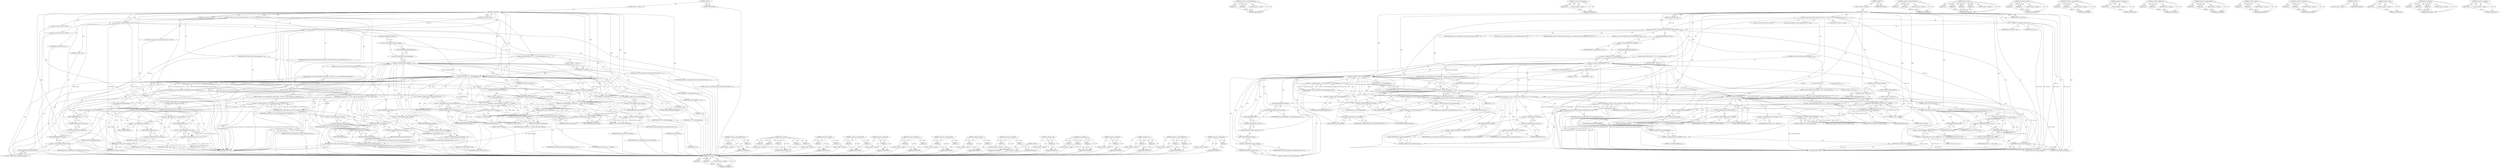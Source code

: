 digraph "&lt;operator&gt;.logicalNot" {
vulnerable_236 [label=<(METHOD,&lt;operator&gt;.or)>];
vulnerable_237 [label=<(PARAM,p1)>];
vulnerable_238 [label=<(PARAM,p2)>];
vulnerable_239 [label=<(BLOCK,&lt;empty&gt;,&lt;empty&gt;)>];
vulnerable_240 [label=<(METHOD_RETURN,ANY)>];
vulnerable_189 [label=<(METHOD,&lt;operator&gt;.indirectFieldAccess)>];
vulnerable_190 [label=<(PARAM,p1)>];
vulnerable_191 [label=<(PARAM,p2)>];
vulnerable_192 [label=<(BLOCK,&lt;empty&gt;,&lt;empty&gt;)>];
vulnerable_193 [label=<(METHOD_RETURN,ANY)>];
vulnerable_214 [label=<(METHOD,&lt;operator&gt;.postIncrement)>];
vulnerable_215 [label=<(PARAM,p1)>];
vulnerable_216 [label=<(BLOCK,&lt;empty&gt;,&lt;empty&gt;)>];
vulnerable_217 [label=<(METHOD_RETURN,ANY)>];
vulnerable_6 [label=<(METHOD,&lt;global&gt;)<SUB>1</SUB>>];
vulnerable_7 [label=<(BLOCK,&lt;empty&gt;,&lt;empty&gt;)<SUB>1</SUB>>];
vulnerable_8 [label=<(METHOD,do_mathemu)<SUB>1</SUB>>];
vulnerable_9 [label=<(PARAM,struct pt_regs *regs)<SUB>1</SUB>>];
vulnerable_10 [label=<(PARAM,struct task_struct *fpt)<SUB>1</SUB>>];
vulnerable_11 [label=<(BLOCK,{
	/* regs-&gt;pc isn't necessarily the PC at whic...,{
	/* regs-&gt;pc isn't necessarily the PC at whic...)<SUB>2</SUB>>];
vulnerable_12 [label="<(LOCAL,int i: int)<SUB>21</SUB>>"];
vulnerable_13 [label="<(LOCAL,int retcode: int)<SUB>22</SUB>>"];
vulnerable_14 [label=<(&lt;operator&gt;.assignment,retcode = 0)<SUB>22</SUB>>];
vulnerable_15 [label=<(IDENTIFIER,retcode,retcode = 0)<SUB>22</SUB>>];
vulnerable_16 [label=<(LITERAL,0,retcode = 0)<SUB>22</SUB>>];
vulnerable_17 [label="<(LOCAL,long unsigned insn: long unsigned)<SUB>23</SUB>>"];
vulnerable_18 [label=<(perf_sw_event,perf_sw_event(PERF_COUNT_SW_EMULATION_FAULTS, 1...)<SUB>25</SUB>>];
vulnerable_19 [label=<(IDENTIFIER,PERF_COUNT_SW_EMULATION_FAULTS,perf_sw_event(PERF_COUNT_SW_EMULATION_FAULTS, 1...)<SUB>25</SUB>>];
vulnerable_20 [label=<(LITERAL,1,perf_sw_event(PERF_COUNT_SW_EMULATION_FAULTS, 1...)<SUB>25</SUB>>];
vulnerable_21 [label=<(LITERAL,0,perf_sw_event(PERF_COUNT_SW_EMULATION_FAULTS, 1...)<SUB>25</SUB>>];
vulnerable_22 [label=<(IDENTIFIER,regs,perf_sw_event(PERF_COUNT_SW_EMULATION_FAULTS, 1...)<SUB>25</SUB>>];
vulnerable_23 [label=<(LITERAL,0,perf_sw_event(PERF_COUNT_SW_EMULATION_FAULTS, 1...)<SUB>25</SUB>>];
vulnerable_24 [label=<(CONTROL_STRUCTURE,IF,if (fpt-&gt;thread.fpqdepth == 0))<SUB>35</SUB>>];
vulnerable_25 [label=<(&lt;operator&gt;.equals,fpt-&gt;thread.fpqdepth == 0)<SUB>35</SUB>>];
vulnerable_26 [label=<(&lt;operator&gt;.fieldAccess,fpt-&gt;thread.fpqdepth)<SUB>35</SUB>>];
vulnerable_27 [label=<(&lt;operator&gt;.indirectFieldAccess,fpt-&gt;thread)<SUB>35</SUB>>];
vulnerable_28 [label=<(IDENTIFIER,fpt,fpt-&gt;thread.fpqdepth == 0)<SUB>35</SUB>>];
vulnerable_29 [label=<(FIELD_IDENTIFIER,thread,thread)<SUB>35</SUB>>];
vulnerable_30 [label=<(FIELD_IDENTIFIER,fpqdepth,fpqdepth)<SUB>35</SUB>>];
vulnerable_31 [label=<(LITERAL,0,fpt-&gt;thread.fpqdepth == 0)<SUB>35</SUB>>];
vulnerable_32 [label=<(BLOCK,{                   /* no queue, guilty insn is...,{                   /* no queue, guilty insn is...)<SUB>35</SUB>>];
vulnerable_33 [label=<(CONTROL_STRUCTURE,IF,if (!get_user(insn, (u32 __user *) regs-&gt;pc)))<SUB>39</SUB>>];
vulnerable_34 [label=<(UNKNOWN,!get_user(insn, (u32 __user *) regs-&gt;pc),!get_user(insn, (u32 __user *) regs-&gt;pc))<SUB>39</SUB>>];
vulnerable_35 [label=<(BLOCK,{
			retcode = do_one_mathemu(insn, &amp;fpt-&gt;threa...,{
			retcode = do_one_mathemu(insn, &amp;fpt-&gt;threa...)<SUB>39</SUB>>];
vulnerable_36 [label=<(&lt;operator&gt;.assignment,retcode = do_one_mathemu(insn, &amp;fpt-&gt;thread.fsr...)<SUB>40</SUB>>];
vulnerable_37 [label=<(IDENTIFIER,retcode,retcode = do_one_mathemu(insn, &amp;fpt-&gt;thread.fsr...)<SUB>40</SUB>>];
vulnerable_38 [label=<(do_one_mathemu,do_one_mathemu(insn, &amp;fpt-&gt;thread.fsr, fpt-&gt;thr...)<SUB>40</SUB>>];
vulnerable_39 [label=<(IDENTIFIER,insn,do_one_mathemu(insn, &amp;fpt-&gt;thread.fsr, fpt-&gt;thr...)<SUB>40</SUB>>];
vulnerable_40 [label=<(&lt;operator&gt;.addressOf,&amp;fpt-&gt;thread.fsr)<SUB>40</SUB>>];
vulnerable_41 [label=<(&lt;operator&gt;.fieldAccess,fpt-&gt;thread.fsr)<SUB>40</SUB>>];
vulnerable_42 [label=<(&lt;operator&gt;.indirectFieldAccess,fpt-&gt;thread)<SUB>40</SUB>>];
vulnerable_43 [label=<(IDENTIFIER,fpt,do_one_mathemu(insn, &amp;fpt-&gt;thread.fsr, fpt-&gt;thr...)<SUB>40</SUB>>];
vulnerable_44 [label=<(FIELD_IDENTIFIER,thread,thread)<SUB>40</SUB>>];
vulnerable_45 [label=<(FIELD_IDENTIFIER,fsr,fsr)<SUB>40</SUB>>];
vulnerable_46 [label=<(&lt;operator&gt;.fieldAccess,fpt-&gt;thread.float_regs)<SUB>40</SUB>>];
vulnerable_47 [label=<(&lt;operator&gt;.indirectFieldAccess,fpt-&gt;thread)<SUB>40</SUB>>];
vulnerable_48 [label=<(IDENTIFIER,fpt,do_one_mathemu(insn, &amp;fpt-&gt;thread.fsr, fpt-&gt;thr...)<SUB>40</SUB>>];
vulnerable_49 [label=<(FIELD_IDENTIFIER,thread,thread)<SUB>40</SUB>>];
vulnerable_50 [label=<(FIELD_IDENTIFIER,float_regs,float_regs)<SUB>40</SUB>>];
vulnerable_51 [label=<(CONTROL_STRUCTURE,IF,if (retcode))<SUB>41</SUB>>];
vulnerable_52 [label=<(IDENTIFIER,retcode,if (retcode))<SUB>41</SUB>>];
vulnerable_53 [label=<(BLOCK,{
				/* in this case we need to fix up PC &amp; nP...,{
				/* in this case we need to fix up PC &amp; nP...)<SUB>41</SUB>>];
vulnerable_54 [label=<(&lt;operator&gt;.assignment,regs-&gt;pc = regs-&gt;npc)<SUB>43</SUB>>];
vulnerable_55 [label=<(&lt;operator&gt;.indirectFieldAccess,regs-&gt;pc)<SUB>43</SUB>>];
vulnerable_56 [label=<(IDENTIFIER,regs,regs-&gt;pc = regs-&gt;npc)<SUB>43</SUB>>];
vulnerable_57 [label=<(FIELD_IDENTIFIER,pc,pc)<SUB>43</SUB>>];
vulnerable_58 [label=<(&lt;operator&gt;.indirectFieldAccess,regs-&gt;npc)<SUB>43</SUB>>];
vulnerable_59 [label=<(IDENTIFIER,regs,regs-&gt;pc = regs-&gt;npc)<SUB>43</SUB>>];
vulnerable_60 [label=<(FIELD_IDENTIFIER,npc,npc)<SUB>43</SUB>>];
vulnerable_61 [label=<(&lt;operator&gt;.assignmentPlus,regs-&gt;npc += 4)<SUB>44</SUB>>];
vulnerable_62 [label=<(&lt;operator&gt;.indirectFieldAccess,regs-&gt;npc)<SUB>44</SUB>>];
vulnerable_63 [label=<(IDENTIFIER,regs,regs-&gt;npc += 4)<SUB>44</SUB>>];
vulnerable_64 [label=<(FIELD_IDENTIFIER,npc,npc)<SUB>44</SUB>>];
vulnerable_65 [label=<(LITERAL,4,regs-&gt;npc += 4)<SUB>44</SUB>>];
vulnerable_66 [label=<(RETURN,return retcode;,return retcode;)<SUB>47</SUB>>];
vulnerable_67 [label=<(IDENTIFIER,retcode,return retcode;)<SUB>47</SUB>>];
vulnerable_68 [label=<(CONTROL_STRUCTURE,FOR,for (i = 0;i &lt; fpt-&gt;thread.fpqdepth;i++))<SUB>51</SUB>>];
vulnerable_69 [label=<(BLOCK,&lt;empty&gt;,&lt;empty&gt;)<SUB>51</SUB>>];
vulnerable_70 [label=<(&lt;operator&gt;.assignment,i = 0)<SUB>51</SUB>>];
vulnerable_71 [label=<(IDENTIFIER,i,i = 0)<SUB>51</SUB>>];
vulnerable_72 [label=<(LITERAL,0,i = 0)<SUB>51</SUB>>];
vulnerable_73 [label=<(&lt;operator&gt;.lessThan,i &lt; fpt-&gt;thread.fpqdepth)<SUB>51</SUB>>];
vulnerable_74 [label=<(IDENTIFIER,i,i &lt; fpt-&gt;thread.fpqdepth)<SUB>51</SUB>>];
vulnerable_75 [label=<(&lt;operator&gt;.fieldAccess,fpt-&gt;thread.fpqdepth)<SUB>51</SUB>>];
vulnerable_76 [label=<(&lt;operator&gt;.indirectFieldAccess,fpt-&gt;thread)<SUB>51</SUB>>];
vulnerable_77 [label=<(IDENTIFIER,fpt,i &lt; fpt-&gt;thread.fpqdepth)<SUB>51</SUB>>];
vulnerable_78 [label=<(FIELD_IDENTIFIER,thread,thread)<SUB>51</SUB>>];
vulnerable_79 [label=<(FIELD_IDENTIFIER,fpqdepth,fpqdepth)<SUB>51</SUB>>];
vulnerable_80 [label=<(&lt;operator&gt;.postIncrement,i++)<SUB>51</SUB>>];
vulnerable_81 [label=<(IDENTIFIER,i,i++)<SUB>51</SUB>>];
vulnerable_82 [label=<(BLOCK,{
		retcode = do_one_mathemu(fpt-&gt;thread.fpqueu...,{
		retcode = do_one_mathemu(fpt-&gt;thread.fpqueu...)<SUB>51</SUB>>];
vulnerable_83 [label=<(&lt;operator&gt;.assignment,retcode = do_one_mathemu(fpt-&gt;thread.fpqueue[i]...)<SUB>52</SUB>>];
vulnerable_84 [label=<(IDENTIFIER,retcode,retcode = do_one_mathemu(fpt-&gt;thread.fpqueue[i]...)<SUB>52</SUB>>];
vulnerable_85 [label=<(do_one_mathemu,do_one_mathemu(fpt-&gt;thread.fpqueue[i].insn, &amp;(f...)<SUB>52</SUB>>];
vulnerable_86 [label=<(&lt;operator&gt;.fieldAccess,fpt-&gt;thread.fpqueue[i].insn)<SUB>52</SUB>>];
vulnerable_87 [label=<(&lt;operator&gt;.indirectIndexAccess,fpt-&gt;thread.fpqueue[i])<SUB>52</SUB>>];
vulnerable_88 [label=<(&lt;operator&gt;.fieldAccess,fpt-&gt;thread.fpqueue)<SUB>52</SUB>>];
vulnerable_89 [label=<(&lt;operator&gt;.indirectFieldAccess,fpt-&gt;thread)<SUB>52</SUB>>];
vulnerable_90 [label=<(IDENTIFIER,fpt,do_one_mathemu(fpt-&gt;thread.fpqueue[i].insn, &amp;(f...)<SUB>52</SUB>>];
vulnerable_91 [label=<(FIELD_IDENTIFIER,thread,thread)<SUB>52</SUB>>];
vulnerable_92 [label=<(FIELD_IDENTIFIER,fpqueue,fpqueue)<SUB>52</SUB>>];
vulnerable_93 [label=<(IDENTIFIER,i,do_one_mathemu(fpt-&gt;thread.fpqueue[i].insn, &amp;(f...)<SUB>52</SUB>>];
vulnerable_94 [label=<(FIELD_IDENTIFIER,insn,insn)<SUB>52</SUB>>];
vulnerable_95 [label=<(&lt;operator&gt;.addressOf,&amp;(fpt-&gt;thread.fsr))<SUB>52</SUB>>];
vulnerable_96 [label=<(&lt;operator&gt;.fieldAccess,fpt-&gt;thread.fsr)<SUB>52</SUB>>];
vulnerable_97 [label=<(&lt;operator&gt;.indirectFieldAccess,fpt-&gt;thread)<SUB>52</SUB>>];
vulnerable_98 [label=<(IDENTIFIER,fpt,do_one_mathemu(fpt-&gt;thread.fpqueue[i].insn, &amp;(f...)<SUB>52</SUB>>];
vulnerable_99 [label=<(FIELD_IDENTIFIER,thread,thread)<SUB>52</SUB>>];
vulnerable_100 [label=<(FIELD_IDENTIFIER,fsr,fsr)<SUB>52</SUB>>];
vulnerable_101 [label=<(&lt;operator&gt;.fieldAccess,fpt-&gt;thread.float_regs)<SUB>52</SUB>>];
vulnerable_102 [label=<(&lt;operator&gt;.indirectFieldAccess,fpt-&gt;thread)<SUB>52</SUB>>];
vulnerable_103 [label=<(IDENTIFIER,fpt,do_one_mathemu(fpt-&gt;thread.fpqueue[i].insn, &amp;(f...)<SUB>52</SUB>>];
vulnerable_104 [label=<(FIELD_IDENTIFIER,thread,thread)<SUB>52</SUB>>];
vulnerable_105 [label=<(FIELD_IDENTIFIER,float_regs,float_regs)<SUB>52</SUB>>];
vulnerable_106 [label=<(CONTROL_STRUCTURE,IF,if (!retcode))<SUB>53</SUB>>];
vulnerable_107 [label=<(&lt;operator&gt;.logicalNot,!retcode)<SUB>53</SUB>>];
vulnerable_108 [label=<(IDENTIFIER,retcode,!retcode)<SUB>53</SUB>>];
vulnerable_109 [label=<(BLOCK,&lt;empty&gt;,&lt;empty&gt;)<SUB>54</SUB>>];
vulnerable_110 [label=<(CONTROL_STRUCTURE,BREAK,break;)<SUB>54</SUB>>];
vulnerable_111 [label=<(CONTROL_STRUCTURE,IF,if (retcode))<SUB>57</SUB>>];
vulnerable_112 [label=<(IDENTIFIER,retcode,if (retcode))<SUB>57</SUB>>];
vulnerable_113 [label=<(BLOCK,&lt;empty&gt;,&lt;empty&gt;)<SUB>58</SUB>>];
vulnerable_114 [label=<(&lt;operators&gt;.assignmentAnd,fpt-&gt;thread.fsr &amp;= ~(0x3000 | FSR_CEXC_MASK))<SUB>58</SUB>>];
vulnerable_115 [label=<(&lt;operator&gt;.fieldAccess,fpt-&gt;thread.fsr)<SUB>58</SUB>>];
vulnerable_116 [label=<(&lt;operator&gt;.indirectFieldAccess,fpt-&gt;thread)<SUB>58</SUB>>];
vulnerable_117 [label=<(IDENTIFIER,fpt,fpt-&gt;thread.fsr &amp;= ~(0x3000 | FSR_CEXC_MASK))<SUB>58</SUB>>];
vulnerable_118 [label=<(FIELD_IDENTIFIER,thread,thread)<SUB>58</SUB>>];
vulnerable_119 [label=<(FIELD_IDENTIFIER,fsr,fsr)<SUB>58</SUB>>];
vulnerable_120 [label=<(&lt;operator&gt;.not,~(0x3000 | FSR_CEXC_MASK))<SUB>58</SUB>>];
vulnerable_121 [label=<(&lt;operator&gt;.or,0x3000 | FSR_CEXC_MASK)<SUB>58</SUB>>];
vulnerable_122 [label=<(LITERAL,0x3000,0x3000 | FSR_CEXC_MASK)<SUB>58</SUB>>];
vulnerable_123 [label=<(IDENTIFIER,FSR_CEXC_MASK,0x3000 | FSR_CEXC_MASK)<SUB>58</SUB>>];
vulnerable_124 [label=<(CONTROL_STRUCTURE,ELSE,else)<SUB>60</SUB>>];
vulnerable_125 [label=<(BLOCK,&lt;empty&gt;,&lt;empty&gt;)<SUB>60</SUB>>];
vulnerable_126 [label=<(&lt;operators&gt;.assignmentAnd,fpt-&gt;thread.fsr &amp;= ~0x3000)<SUB>60</SUB>>];
vulnerable_127 [label=<(&lt;operator&gt;.fieldAccess,fpt-&gt;thread.fsr)<SUB>60</SUB>>];
vulnerable_128 [label=<(&lt;operator&gt;.indirectFieldAccess,fpt-&gt;thread)<SUB>60</SUB>>];
vulnerable_129 [label=<(IDENTIFIER,fpt,fpt-&gt;thread.fsr &amp;= ~0x3000)<SUB>60</SUB>>];
vulnerable_130 [label=<(FIELD_IDENTIFIER,thread,thread)<SUB>60</SUB>>];
vulnerable_131 [label=<(FIELD_IDENTIFIER,fsr,fsr)<SUB>60</SUB>>];
vulnerable_132 [label=<(&lt;operator&gt;.not,~0x3000)<SUB>60</SUB>>];
vulnerable_133 [label=<(LITERAL,0x3000,~0x3000)<SUB>60</SUB>>];
vulnerable_134 [label=<(&lt;operator&gt;.assignment,fpt-&gt;thread.fpqdepth = 0)<SUB>61</SUB>>];
vulnerable_135 [label=<(&lt;operator&gt;.fieldAccess,fpt-&gt;thread.fpqdepth)<SUB>61</SUB>>];
vulnerable_136 [label=<(&lt;operator&gt;.indirectFieldAccess,fpt-&gt;thread)<SUB>61</SUB>>];
vulnerable_137 [label=<(IDENTIFIER,fpt,fpt-&gt;thread.fpqdepth = 0)<SUB>61</SUB>>];
vulnerable_138 [label=<(FIELD_IDENTIFIER,thread,thread)<SUB>61</SUB>>];
vulnerable_139 [label=<(FIELD_IDENTIFIER,fpqdepth,fpqdepth)<SUB>61</SUB>>];
vulnerable_140 [label=<(LITERAL,0,fpt-&gt;thread.fpqdepth = 0)<SUB>61</SUB>>];
vulnerable_141 [label=<(RETURN,return retcode;,return retcode;)<SUB>63</SUB>>];
vulnerable_142 [label=<(IDENTIFIER,retcode,return retcode;)<SUB>63</SUB>>];
vulnerable_143 [label=<(METHOD_RETURN,int)<SUB>1</SUB>>];
vulnerable_145 [label=<(METHOD_RETURN,ANY)<SUB>1</SUB>>];
vulnerable_218 [label=<(METHOD,&lt;operator&gt;.indirectIndexAccess)>];
vulnerable_219 [label=<(PARAM,p1)>];
vulnerable_220 [label=<(PARAM,p2)>];
vulnerable_221 [label=<(BLOCK,&lt;empty&gt;,&lt;empty&gt;)>];
vulnerable_222 [label=<(METHOD_RETURN,ANY)>];
vulnerable_171 [label=<(METHOD,perf_sw_event)>];
vulnerable_172 [label=<(PARAM,p1)>];
vulnerable_173 [label=<(PARAM,p2)>];
vulnerable_174 [label=<(PARAM,p3)>];
vulnerable_175 [label=<(PARAM,p4)>];
vulnerable_176 [label=<(PARAM,p5)>];
vulnerable_177 [label=<(BLOCK,&lt;empty&gt;,&lt;empty&gt;)>];
vulnerable_178 [label=<(METHOD_RETURN,ANY)>];
vulnerable_209 [label=<(METHOD,&lt;operator&gt;.lessThan)>];
vulnerable_210 [label=<(PARAM,p1)>];
vulnerable_211 [label=<(PARAM,p2)>];
vulnerable_212 [label=<(BLOCK,&lt;empty&gt;,&lt;empty&gt;)>];
vulnerable_213 [label=<(METHOD_RETURN,ANY)>];
vulnerable_204 [label=<(METHOD,&lt;operator&gt;.assignmentPlus)>];
vulnerable_205 [label=<(PARAM,p1)>];
vulnerable_206 [label=<(PARAM,p2)>];
vulnerable_207 [label=<(BLOCK,&lt;empty&gt;,&lt;empty&gt;)>];
vulnerable_208 [label=<(METHOD_RETURN,ANY)>];
vulnerable_200 [label=<(METHOD,&lt;operator&gt;.addressOf)>];
vulnerable_201 [label=<(PARAM,p1)>];
vulnerable_202 [label=<(BLOCK,&lt;empty&gt;,&lt;empty&gt;)>];
vulnerable_203 [label=<(METHOD_RETURN,ANY)>];
vulnerable_184 [label=<(METHOD,&lt;operator&gt;.fieldAccess)>];
vulnerable_185 [label=<(PARAM,p1)>];
vulnerable_186 [label=<(PARAM,p2)>];
vulnerable_187 [label=<(BLOCK,&lt;empty&gt;,&lt;empty&gt;)>];
vulnerable_188 [label=<(METHOD_RETURN,ANY)>];
vulnerable_227 [label=<(METHOD,&lt;operators&gt;.assignmentAnd)>];
vulnerable_228 [label=<(PARAM,p1)>];
vulnerable_229 [label=<(PARAM,p2)>];
vulnerable_230 [label=<(BLOCK,&lt;empty&gt;,&lt;empty&gt;)>];
vulnerable_231 [label=<(METHOD_RETURN,ANY)>];
vulnerable_179 [label=<(METHOD,&lt;operator&gt;.equals)>];
vulnerable_180 [label=<(PARAM,p1)>];
vulnerable_181 [label=<(PARAM,p2)>];
vulnerable_182 [label=<(BLOCK,&lt;empty&gt;,&lt;empty&gt;)>];
vulnerable_183 [label=<(METHOD_RETURN,ANY)>];
vulnerable_166 [label=<(METHOD,&lt;operator&gt;.assignment)>];
vulnerable_167 [label=<(PARAM,p1)>];
vulnerable_168 [label=<(PARAM,p2)>];
vulnerable_169 [label=<(BLOCK,&lt;empty&gt;,&lt;empty&gt;)>];
vulnerable_170 [label=<(METHOD_RETURN,ANY)>];
vulnerable_160 [label=<(METHOD,&lt;global&gt;)<SUB>1</SUB>>];
vulnerable_161 [label=<(BLOCK,&lt;empty&gt;,&lt;empty&gt;)>];
vulnerable_162 [label=<(METHOD_RETURN,ANY)>];
vulnerable_232 [label=<(METHOD,&lt;operator&gt;.not)>];
vulnerable_233 [label=<(PARAM,p1)>];
vulnerable_234 [label=<(BLOCK,&lt;empty&gt;,&lt;empty&gt;)>];
vulnerable_235 [label=<(METHOD_RETURN,ANY)>];
vulnerable_194 [label=<(METHOD,do_one_mathemu)>];
vulnerable_195 [label=<(PARAM,p1)>];
vulnerable_196 [label=<(PARAM,p2)>];
vulnerable_197 [label=<(PARAM,p3)>];
vulnerable_198 [label=<(BLOCK,&lt;empty&gt;,&lt;empty&gt;)>];
vulnerable_199 [label=<(METHOD_RETURN,ANY)>];
vulnerable_223 [label=<(METHOD,&lt;operator&gt;.logicalNot)>];
vulnerable_224 [label=<(PARAM,p1)>];
vulnerable_225 [label=<(BLOCK,&lt;empty&gt;,&lt;empty&gt;)>];
vulnerable_226 [label=<(METHOD_RETURN,ANY)>];
fixed_234 [label=<(METHOD,&lt;operator&gt;.or)>];
fixed_235 [label=<(PARAM,p1)>];
fixed_236 [label=<(PARAM,p2)>];
fixed_237 [label=<(BLOCK,&lt;empty&gt;,&lt;empty&gt;)>];
fixed_238 [label=<(METHOD_RETURN,ANY)>];
fixed_187 [label=<(METHOD,&lt;operator&gt;.indirectFieldAccess)>];
fixed_188 [label=<(PARAM,p1)>];
fixed_189 [label=<(PARAM,p2)>];
fixed_190 [label=<(BLOCK,&lt;empty&gt;,&lt;empty&gt;)>];
fixed_191 [label=<(METHOD_RETURN,ANY)>];
fixed_212 [label=<(METHOD,&lt;operator&gt;.postIncrement)>];
fixed_213 [label=<(PARAM,p1)>];
fixed_214 [label=<(BLOCK,&lt;empty&gt;,&lt;empty&gt;)>];
fixed_215 [label=<(METHOD_RETURN,ANY)>];
fixed_6 [label=<(METHOD,&lt;global&gt;)<SUB>1</SUB>>];
fixed_7 [label=<(BLOCK,&lt;empty&gt;,&lt;empty&gt;)<SUB>1</SUB>>];
fixed_8 [label=<(METHOD,do_mathemu)<SUB>1</SUB>>];
fixed_9 [label=<(PARAM,struct pt_regs *regs)<SUB>1</SUB>>];
fixed_10 [label=<(PARAM,struct task_struct *fpt)<SUB>1</SUB>>];
fixed_11 [label=<(BLOCK,{
	/* regs-&gt;pc isn't necessarily the PC at whic...,{
	/* regs-&gt;pc isn't necessarily the PC at whic...)<SUB>2</SUB>>];
fixed_12 [label="<(LOCAL,int i: int)<SUB>21</SUB>>"];
fixed_13 [label="<(LOCAL,int retcode: int)<SUB>22</SUB>>"];
fixed_14 [label=<(&lt;operator&gt;.assignment,retcode = 0)<SUB>22</SUB>>];
fixed_15 [label=<(IDENTIFIER,retcode,retcode = 0)<SUB>22</SUB>>];
fixed_16 [label=<(LITERAL,0,retcode = 0)<SUB>22</SUB>>];
fixed_17 [label="<(LOCAL,long unsigned insn: long unsigned)<SUB>23</SUB>>"];
fixed_18 [label=<(perf_sw_event,perf_sw_event(PERF_COUNT_SW_EMULATION_FAULTS, 1...)<SUB>25</SUB>>];
fixed_19 [label=<(IDENTIFIER,PERF_COUNT_SW_EMULATION_FAULTS,perf_sw_event(PERF_COUNT_SW_EMULATION_FAULTS, 1...)<SUB>25</SUB>>];
fixed_20 [label=<(LITERAL,1,perf_sw_event(PERF_COUNT_SW_EMULATION_FAULTS, 1...)<SUB>25</SUB>>];
fixed_21 [label=<(IDENTIFIER,regs,perf_sw_event(PERF_COUNT_SW_EMULATION_FAULTS, 1...)<SUB>25</SUB>>];
fixed_22 [label=<(LITERAL,0,perf_sw_event(PERF_COUNT_SW_EMULATION_FAULTS, 1...)<SUB>25</SUB>>];
fixed_23 [label=<(CONTROL_STRUCTURE,IF,if (fpt-&gt;thread.fpqdepth == 0))<SUB>35</SUB>>];
fixed_24 [label=<(&lt;operator&gt;.equals,fpt-&gt;thread.fpqdepth == 0)<SUB>35</SUB>>];
fixed_25 [label=<(&lt;operator&gt;.fieldAccess,fpt-&gt;thread.fpqdepth)<SUB>35</SUB>>];
fixed_26 [label=<(&lt;operator&gt;.indirectFieldAccess,fpt-&gt;thread)<SUB>35</SUB>>];
fixed_27 [label=<(IDENTIFIER,fpt,fpt-&gt;thread.fpqdepth == 0)<SUB>35</SUB>>];
fixed_28 [label=<(FIELD_IDENTIFIER,thread,thread)<SUB>35</SUB>>];
fixed_29 [label=<(FIELD_IDENTIFIER,fpqdepth,fpqdepth)<SUB>35</SUB>>];
fixed_30 [label=<(LITERAL,0,fpt-&gt;thread.fpqdepth == 0)<SUB>35</SUB>>];
fixed_31 [label=<(BLOCK,{                   /* no queue, guilty insn is...,{                   /* no queue, guilty insn is...)<SUB>35</SUB>>];
fixed_32 [label=<(CONTROL_STRUCTURE,IF,if (!get_user(insn, (u32 __user *) regs-&gt;pc)))<SUB>39</SUB>>];
fixed_33 [label=<(UNKNOWN,!get_user(insn, (u32 __user *) regs-&gt;pc),!get_user(insn, (u32 __user *) regs-&gt;pc))<SUB>39</SUB>>];
fixed_34 [label=<(BLOCK,{
			retcode = do_one_mathemu(insn, &amp;fpt-&gt;threa...,{
			retcode = do_one_mathemu(insn, &amp;fpt-&gt;threa...)<SUB>39</SUB>>];
fixed_35 [label=<(&lt;operator&gt;.assignment,retcode = do_one_mathemu(insn, &amp;fpt-&gt;thread.fsr...)<SUB>40</SUB>>];
fixed_36 [label=<(IDENTIFIER,retcode,retcode = do_one_mathemu(insn, &amp;fpt-&gt;thread.fsr...)<SUB>40</SUB>>];
fixed_37 [label=<(do_one_mathemu,do_one_mathemu(insn, &amp;fpt-&gt;thread.fsr, fpt-&gt;thr...)<SUB>40</SUB>>];
fixed_38 [label=<(IDENTIFIER,insn,do_one_mathemu(insn, &amp;fpt-&gt;thread.fsr, fpt-&gt;thr...)<SUB>40</SUB>>];
fixed_39 [label=<(&lt;operator&gt;.addressOf,&amp;fpt-&gt;thread.fsr)<SUB>40</SUB>>];
fixed_40 [label=<(&lt;operator&gt;.fieldAccess,fpt-&gt;thread.fsr)<SUB>40</SUB>>];
fixed_41 [label=<(&lt;operator&gt;.indirectFieldAccess,fpt-&gt;thread)<SUB>40</SUB>>];
fixed_42 [label=<(IDENTIFIER,fpt,do_one_mathemu(insn, &amp;fpt-&gt;thread.fsr, fpt-&gt;thr...)<SUB>40</SUB>>];
fixed_43 [label=<(FIELD_IDENTIFIER,thread,thread)<SUB>40</SUB>>];
fixed_44 [label=<(FIELD_IDENTIFIER,fsr,fsr)<SUB>40</SUB>>];
fixed_45 [label=<(&lt;operator&gt;.fieldAccess,fpt-&gt;thread.float_regs)<SUB>40</SUB>>];
fixed_46 [label=<(&lt;operator&gt;.indirectFieldAccess,fpt-&gt;thread)<SUB>40</SUB>>];
fixed_47 [label=<(IDENTIFIER,fpt,do_one_mathemu(insn, &amp;fpt-&gt;thread.fsr, fpt-&gt;thr...)<SUB>40</SUB>>];
fixed_48 [label=<(FIELD_IDENTIFIER,thread,thread)<SUB>40</SUB>>];
fixed_49 [label=<(FIELD_IDENTIFIER,float_regs,float_regs)<SUB>40</SUB>>];
fixed_50 [label=<(CONTROL_STRUCTURE,IF,if (retcode))<SUB>41</SUB>>];
fixed_51 [label=<(IDENTIFIER,retcode,if (retcode))<SUB>41</SUB>>];
fixed_52 [label=<(BLOCK,{
				/* in this case we need to fix up PC &amp; nP...,{
				/* in this case we need to fix up PC &amp; nP...)<SUB>41</SUB>>];
fixed_53 [label=<(&lt;operator&gt;.assignment,regs-&gt;pc = regs-&gt;npc)<SUB>43</SUB>>];
fixed_54 [label=<(&lt;operator&gt;.indirectFieldAccess,regs-&gt;pc)<SUB>43</SUB>>];
fixed_55 [label=<(IDENTIFIER,regs,regs-&gt;pc = regs-&gt;npc)<SUB>43</SUB>>];
fixed_56 [label=<(FIELD_IDENTIFIER,pc,pc)<SUB>43</SUB>>];
fixed_57 [label=<(&lt;operator&gt;.indirectFieldAccess,regs-&gt;npc)<SUB>43</SUB>>];
fixed_58 [label=<(IDENTIFIER,regs,regs-&gt;pc = regs-&gt;npc)<SUB>43</SUB>>];
fixed_59 [label=<(FIELD_IDENTIFIER,npc,npc)<SUB>43</SUB>>];
fixed_60 [label=<(&lt;operator&gt;.assignmentPlus,regs-&gt;npc += 4)<SUB>44</SUB>>];
fixed_61 [label=<(&lt;operator&gt;.indirectFieldAccess,regs-&gt;npc)<SUB>44</SUB>>];
fixed_62 [label=<(IDENTIFIER,regs,regs-&gt;npc += 4)<SUB>44</SUB>>];
fixed_63 [label=<(FIELD_IDENTIFIER,npc,npc)<SUB>44</SUB>>];
fixed_64 [label=<(LITERAL,4,regs-&gt;npc += 4)<SUB>44</SUB>>];
fixed_65 [label=<(RETURN,return retcode;,return retcode;)<SUB>47</SUB>>];
fixed_66 [label=<(IDENTIFIER,retcode,return retcode;)<SUB>47</SUB>>];
fixed_67 [label=<(CONTROL_STRUCTURE,FOR,for (i = 0;i &lt; fpt-&gt;thread.fpqdepth;i++))<SUB>51</SUB>>];
fixed_68 [label=<(BLOCK,&lt;empty&gt;,&lt;empty&gt;)<SUB>51</SUB>>];
fixed_69 [label=<(&lt;operator&gt;.assignment,i = 0)<SUB>51</SUB>>];
fixed_70 [label=<(IDENTIFIER,i,i = 0)<SUB>51</SUB>>];
fixed_71 [label=<(LITERAL,0,i = 0)<SUB>51</SUB>>];
fixed_72 [label=<(&lt;operator&gt;.lessThan,i &lt; fpt-&gt;thread.fpqdepth)<SUB>51</SUB>>];
fixed_73 [label=<(IDENTIFIER,i,i &lt; fpt-&gt;thread.fpqdepth)<SUB>51</SUB>>];
fixed_74 [label=<(&lt;operator&gt;.fieldAccess,fpt-&gt;thread.fpqdepth)<SUB>51</SUB>>];
fixed_75 [label=<(&lt;operator&gt;.indirectFieldAccess,fpt-&gt;thread)<SUB>51</SUB>>];
fixed_76 [label=<(IDENTIFIER,fpt,i &lt; fpt-&gt;thread.fpqdepth)<SUB>51</SUB>>];
fixed_77 [label=<(FIELD_IDENTIFIER,thread,thread)<SUB>51</SUB>>];
fixed_78 [label=<(FIELD_IDENTIFIER,fpqdepth,fpqdepth)<SUB>51</SUB>>];
fixed_79 [label=<(&lt;operator&gt;.postIncrement,i++)<SUB>51</SUB>>];
fixed_80 [label=<(IDENTIFIER,i,i++)<SUB>51</SUB>>];
fixed_81 [label=<(BLOCK,{
		retcode = do_one_mathemu(fpt-&gt;thread.fpqueu...,{
		retcode = do_one_mathemu(fpt-&gt;thread.fpqueu...)<SUB>51</SUB>>];
fixed_82 [label=<(&lt;operator&gt;.assignment,retcode = do_one_mathemu(fpt-&gt;thread.fpqueue[i]...)<SUB>52</SUB>>];
fixed_83 [label=<(IDENTIFIER,retcode,retcode = do_one_mathemu(fpt-&gt;thread.fpqueue[i]...)<SUB>52</SUB>>];
fixed_84 [label=<(do_one_mathemu,do_one_mathemu(fpt-&gt;thread.fpqueue[i].insn, &amp;(f...)<SUB>52</SUB>>];
fixed_85 [label=<(&lt;operator&gt;.fieldAccess,fpt-&gt;thread.fpqueue[i].insn)<SUB>52</SUB>>];
fixed_86 [label=<(&lt;operator&gt;.indirectIndexAccess,fpt-&gt;thread.fpqueue[i])<SUB>52</SUB>>];
fixed_87 [label=<(&lt;operator&gt;.fieldAccess,fpt-&gt;thread.fpqueue)<SUB>52</SUB>>];
fixed_88 [label=<(&lt;operator&gt;.indirectFieldAccess,fpt-&gt;thread)<SUB>52</SUB>>];
fixed_89 [label=<(IDENTIFIER,fpt,do_one_mathemu(fpt-&gt;thread.fpqueue[i].insn, &amp;(f...)<SUB>52</SUB>>];
fixed_90 [label=<(FIELD_IDENTIFIER,thread,thread)<SUB>52</SUB>>];
fixed_91 [label=<(FIELD_IDENTIFIER,fpqueue,fpqueue)<SUB>52</SUB>>];
fixed_92 [label=<(IDENTIFIER,i,do_one_mathemu(fpt-&gt;thread.fpqueue[i].insn, &amp;(f...)<SUB>52</SUB>>];
fixed_93 [label=<(FIELD_IDENTIFIER,insn,insn)<SUB>52</SUB>>];
fixed_94 [label=<(&lt;operator&gt;.addressOf,&amp;(fpt-&gt;thread.fsr))<SUB>52</SUB>>];
fixed_95 [label=<(&lt;operator&gt;.fieldAccess,fpt-&gt;thread.fsr)<SUB>52</SUB>>];
fixed_96 [label=<(&lt;operator&gt;.indirectFieldAccess,fpt-&gt;thread)<SUB>52</SUB>>];
fixed_97 [label=<(IDENTIFIER,fpt,do_one_mathemu(fpt-&gt;thread.fpqueue[i].insn, &amp;(f...)<SUB>52</SUB>>];
fixed_98 [label=<(FIELD_IDENTIFIER,thread,thread)<SUB>52</SUB>>];
fixed_99 [label=<(FIELD_IDENTIFIER,fsr,fsr)<SUB>52</SUB>>];
fixed_100 [label=<(&lt;operator&gt;.fieldAccess,fpt-&gt;thread.float_regs)<SUB>52</SUB>>];
fixed_101 [label=<(&lt;operator&gt;.indirectFieldAccess,fpt-&gt;thread)<SUB>52</SUB>>];
fixed_102 [label=<(IDENTIFIER,fpt,do_one_mathemu(fpt-&gt;thread.fpqueue[i].insn, &amp;(f...)<SUB>52</SUB>>];
fixed_103 [label=<(FIELD_IDENTIFIER,thread,thread)<SUB>52</SUB>>];
fixed_104 [label=<(FIELD_IDENTIFIER,float_regs,float_regs)<SUB>52</SUB>>];
fixed_105 [label=<(CONTROL_STRUCTURE,IF,if (!retcode))<SUB>53</SUB>>];
fixed_106 [label=<(&lt;operator&gt;.logicalNot,!retcode)<SUB>53</SUB>>];
fixed_107 [label=<(IDENTIFIER,retcode,!retcode)<SUB>53</SUB>>];
fixed_108 [label=<(BLOCK,&lt;empty&gt;,&lt;empty&gt;)<SUB>54</SUB>>];
fixed_109 [label=<(CONTROL_STRUCTURE,BREAK,break;)<SUB>54</SUB>>];
fixed_110 [label=<(CONTROL_STRUCTURE,IF,if (retcode))<SUB>57</SUB>>];
fixed_111 [label=<(IDENTIFIER,retcode,if (retcode))<SUB>57</SUB>>];
fixed_112 [label=<(BLOCK,&lt;empty&gt;,&lt;empty&gt;)<SUB>58</SUB>>];
fixed_113 [label=<(&lt;operators&gt;.assignmentAnd,fpt-&gt;thread.fsr &amp;= ~(0x3000 | FSR_CEXC_MASK))<SUB>58</SUB>>];
fixed_114 [label=<(&lt;operator&gt;.fieldAccess,fpt-&gt;thread.fsr)<SUB>58</SUB>>];
fixed_115 [label=<(&lt;operator&gt;.indirectFieldAccess,fpt-&gt;thread)<SUB>58</SUB>>];
fixed_116 [label=<(IDENTIFIER,fpt,fpt-&gt;thread.fsr &amp;= ~(0x3000 | FSR_CEXC_MASK))<SUB>58</SUB>>];
fixed_117 [label=<(FIELD_IDENTIFIER,thread,thread)<SUB>58</SUB>>];
fixed_118 [label=<(FIELD_IDENTIFIER,fsr,fsr)<SUB>58</SUB>>];
fixed_119 [label=<(&lt;operator&gt;.not,~(0x3000 | FSR_CEXC_MASK))<SUB>58</SUB>>];
fixed_120 [label=<(&lt;operator&gt;.or,0x3000 | FSR_CEXC_MASK)<SUB>58</SUB>>];
fixed_121 [label=<(LITERAL,0x3000,0x3000 | FSR_CEXC_MASK)<SUB>58</SUB>>];
fixed_122 [label=<(IDENTIFIER,FSR_CEXC_MASK,0x3000 | FSR_CEXC_MASK)<SUB>58</SUB>>];
fixed_123 [label=<(CONTROL_STRUCTURE,ELSE,else)<SUB>60</SUB>>];
fixed_124 [label=<(BLOCK,&lt;empty&gt;,&lt;empty&gt;)<SUB>60</SUB>>];
fixed_125 [label=<(&lt;operators&gt;.assignmentAnd,fpt-&gt;thread.fsr &amp;= ~0x3000)<SUB>60</SUB>>];
fixed_126 [label=<(&lt;operator&gt;.fieldAccess,fpt-&gt;thread.fsr)<SUB>60</SUB>>];
fixed_127 [label=<(&lt;operator&gt;.indirectFieldAccess,fpt-&gt;thread)<SUB>60</SUB>>];
fixed_128 [label=<(IDENTIFIER,fpt,fpt-&gt;thread.fsr &amp;= ~0x3000)<SUB>60</SUB>>];
fixed_129 [label=<(FIELD_IDENTIFIER,thread,thread)<SUB>60</SUB>>];
fixed_130 [label=<(FIELD_IDENTIFIER,fsr,fsr)<SUB>60</SUB>>];
fixed_131 [label=<(&lt;operator&gt;.not,~0x3000)<SUB>60</SUB>>];
fixed_132 [label=<(LITERAL,0x3000,~0x3000)<SUB>60</SUB>>];
fixed_133 [label=<(&lt;operator&gt;.assignment,fpt-&gt;thread.fpqdepth = 0)<SUB>61</SUB>>];
fixed_134 [label=<(&lt;operator&gt;.fieldAccess,fpt-&gt;thread.fpqdepth)<SUB>61</SUB>>];
fixed_135 [label=<(&lt;operator&gt;.indirectFieldAccess,fpt-&gt;thread)<SUB>61</SUB>>];
fixed_136 [label=<(IDENTIFIER,fpt,fpt-&gt;thread.fpqdepth = 0)<SUB>61</SUB>>];
fixed_137 [label=<(FIELD_IDENTIFIER,thread,thread)<SUB>61</SUB>>];
fixed_138 [label=<(FIELD_IDENTIFIER,fpqdepth,fpqdepth)<SUB>61</SUB>>];
fixed_139 [label=<(LITERAL,0,fpt-&gt;thread.fpqdepth = 0)<SUB>61</SUB>>];
fixed_140 [label=<(RETURN,return retcode;,return retcode;)<SUB>63</SUB>>];
fixed_141 [label=<(IDENTIFIER,retcode,return retcode;)<SUB>63</SUB>>];
fixed_142 [label=<(METHOD_RETURN,int)<SUB>1</SUB>>];
fixed_144 [label=<(METHOD_RETURN,ANY)<SUB>1</SUB>>];
fixed_216 [label=<(METHOD,&lt;operator&gt;.indirectIndexAccess)>];
fixed_217 [label=<(PARAM,p1)>];
fixed_218 [label=<(PARAM,p2)>];
fixed_219 [label=<(BLOCK,&lt;empty&gt;,&lt;empty&gt;)>];
fixed_220 [label=<(METHOD_RETURN,ANY)>];
fixed_170 [label=<(METHOD,perf_sw_event)>];
fixed_171 [label=<(PARAM,p1)>];
fixed_172 [label=<(PARAM,p2)>];
fixed_173 [label=<(PARAM,p3)>];
fixed_174 [label=<(PARAM,p4)>];
fixed_175 [label=<(BLOCK,&lt;empty&gt;,&lt;empty&gt;)>];
fixed_176 [label=<(METHOD_RETURN,ANY)>];
fixed_207 [label=<(METHOD,&lt;operator&gt;.lessThan)>];
fixed_208 [label=<(PARAM,p1)>];
fixed_209 [label=<(PARAM,p2)>];
fixed_210 [label=<(BLOCK,&lt;empty&gt;,&lt;empty&gt;)>];
fixed_211 [label=<(METHOD_RETURN,ANY)>];
fixed_202 [label=<(METHOD,&lt;operator&gt;.assignmentPlus)>];
fixed_203 [label=<(PARAM,p1)>];
fixed_204 [label=<(PARAM,p2)>];
fixed_205 [label=<(BLOCK,&lt;empty&gt;,&lt;empty&gt;)>];
fixed_206 [label=<(METHOD_RETURN,ANY)>];
fixed_198 [label=<(METHOD,&lt;operator&gt;.addressOf)>];
fixed_199 [label=<(PARAM,p1)>];
fixed_200 [label=<(BLOCK,&lt;empty&gt;,&lt;empty&gt;)>];
fixed_201 [label=<(METHOD_RETURN,ANY)>];
fixed_182 [label=<(METHOD,&lt;operator&gt;.fieldAccess)>];
fixed_183 [label=<(PARAM,p1)>];
fixed_184 [label=<(PARAM,p2)>];
fixed_185 [label=<(BLOCK,&lt;empty&gt;,&lt;empty&gt;)>];
fixed_186 [label=<(METHOD_RETURN,ANY)>];
fixed_225 [label=<(METHOD,&lt;operators&gt;.assignmentAnd)>];
fixed_226 [label=<(PARAM,p1)>];
fixed_227 [label=<(PARAM,p2)>];
fixed_228 [label=<(BLOCK,&lt;empty&gt;,&lt;empty&gt;)>];
fixed_229 [label=<(METHOD_RETURN,ANY)>];
fixed_177 [label=<(METHOD,&lt;operator&gt;.equals)>];
fixed_178 [label=<(PARAM,p1)>];
fixed_179 [label=<(PARAM,p2)>];
fixed_180 [label=<(BLOCK,&lt;empty&gt;,&lt;empty&gt;)>];
fixed_181 [label=<(METHOD_RETURN,ANY)>];
fixed_165 [label=<(METHOD,&lt;operator&gt;.assignment)>];
fixed_166 [label=<(PARAM,p1)>];
fixed_167 [label=<(PARAM,p2)>];
fixed_168 [label=<(BLOCK,&lt;empty&gt;,&lt;empty&gt;)>];
fixed_169 [label=<(METHOD_RETURN,ANY)>];
fixed_159 [label=<(METHOD,&lt;global&gt;)<SUB>1</SUB>>];
fixed_160 [label=<(BLOCK,&lt;empty&gt;,&lt;empty&gt;)>];
fixed_161 [label=<(METHOD_RETURN,ANY)>];
fixed_230 [label=<(METHOD,&lt;operator&gt;.not)>];
fixed_231 [label=<(PARAM,p1)>];
fixed_232 [label=<(BLOCK,&lt;empty&gt;,&lt;empty&gt;)>];
fixed_233 [label=<(METHOD_RETURN,ANY)>];
fixed_192 [label=<(METHOD,do_one_mathemu)>];
fixed_193 [label=<(PARAM,p1)>];
fixed_194 [label=<(PARAM,p2)>];
fixed_195 [label=<(PARAM,p3)>];
fixed_196 [label=<(BLOCK,&lt;empty&gt;,&lt;empty&gt;)>];
fixed_197 [label=<(METHOD_RETURN,ANY)>];
fixed_221 [label=<(METHOD,&lt;operator&gt;.logicalNot)>];
fixed_222 [label=<(PARAM,p1)>];
fixed_223 [label=<(BLOCK,&lt;empty&gt;,&lt;empty&gt;)>];
fixed_224 [label=<(METHOD_RETURN,ANY)>];
vulnerable_236 -> vulnerable_237  [key=0, label="AST: "];
vulnerable_236 -> vulnerable_237  [key=1, label="DDG: "];
vulnerable_236 -> vulnerable_239  [key=0, label="AST: "];
vulnerable_236 -> vulnerable_238  [key=0, label="AST: "];
vulnerable_236 -> vulnerable_238  [key=1, label="DDG: "];
vulnerable_236 -> vulnerable_240  [key=0, label="AST: "];
vulnerable_236 -> vulnerable_240  [key=1, label="CFG: "];
vulnerable_237 -> vulnerable_240  [key=0, label="DDG: p1"];
vulnerable_238 -> vulnerable_240  [key=0, label="DDG: p2"];
vulnerable_239 -> fixed_234  [key=0];
vulnerable_240 -> fixed_234  [key=0];
vulnerable_189 -> vulnerable_190  [key=0, label="AST: "];
vulnerable_189 -> vulnerable_190  [key=1, label="DDG: "];
vulnerable_189 -> vulnerable_192  [key=0, label="AST: "];
vulnerable_189 -> vulnerable_191  [key=0, label="AST: "];
vulnerable_189 -> vulnerable_191  [key=1, label="DDG: "];
vulnerable_189 -> vulnerable_193  [key=0, label="AST: "];
vulnerable_189 -> vulnerable_193  [key=1, label="CFG: "];
vulnerable_190 -> vulnerable_193  [key=0, label="DDG: p1"];
vulnerable_191 -> vulnerable_193  [key=0, label="DDG: p2"];
vulnerable_192 -> fixed_234  [key=0];
vulnerable_193 -> fixed_234  [key=0];
vulnerable_214 -> vulnerable_215  [key=0, label="AST: "];
vulnerable_214 -> vulnerable_215  [key=1, label="DDG: "];
vulnerable_214 -> vulnerable_216  [key=0, label="AST: "];
vulnerable_214 -> vulnerable_217  [key=0, label="AST: "];
vulnerable_214 -> vulnerable_217  [key=1, label="CFG: "];
vulnerable_215 -> vulnerable_217  [key=0, label="DDG: p1"];
vulnerable_216 -> fixed_234  [key=0];
vulnerable_217 -> fixed_234  [key=0];
vulnerable_6 -> vulnerable_7  [key=0, label="AST: "];
vulnerable_6 -> vulnerable_145  [key=0, label="AST: "];
vulnerable_6 -> vulnerable_145  [key=1, label="CFG: "];
vulnerable_7 -> vulnerable_8  [key=0, label="AST: "];
vulnerable_8 -> vulnerable_9  [key=0, label="AST: "];
vulnerable_8 -> vulnerable_9  [key=1, label="DDG: "];
vulnerable_8 -> vulnerable_10  [key=0, label="AST: "];
vulnerable_8 -> vulnerable_10  [key=1, label="DDG: "];
vulnerable_8 -> vulnerable_11  [key=0, label="AST: "];
vulnerable_8 -> vulnerable_143  [key=0, label="AST: "];
vulnerable_8 -> vulnerable_14  [key=0, label="CFG: "];
vulnerable_8 -> vulnerable_14  [key=1, label="DDG: "];
vulnerable_8 -> vulnerable_134  [key=0, label="DDG: "];
vulnerable_8 -> vulnerable_18  [key=0, label="DDG: "];
vulnerable_8 -> vulnerable_112  [key=0, label="DDG: "];
vulnerable_8 -> vulnerable_142  [key=0, label="DDG: "];
vulnerable_8 -> vulnerable_25  [key=0, label="DDG: "];
vulnerable_8 -> vulnerable_70  [key=0, label="DDG: "];
vulnerable_8 -> vulnerable_73  [key=0, label="DDG: "];
vulnerable_8 -> vulnerable_80  [key=0, label="DDG: "];
vulnerable_8 -> vulnerable_67  [key=0, label="DDG: "];
vulnerable_8 -> vulnerable_107  [key=0, label="DDG: "];
vulnerable_8 -> vulnerable_52  [key=0, label="DDG: "];
vulnerable_8 -> vulnerable_121  [key=0, label="DDG: "];
vulnerable_8 -> vulnerable_132  [key=0, label="DDG: "];
vulnerable_8 -> vulnerable_38  [key=0, label="DDG: "];
vulnerable_8 -> vulnerable_61  [key=0, label="DDG: "];
vulnerable_9 -> vulnerable_18  [key=0, label="DDG: regs"];
vulnerable_10 -> vulnerable_143  [key=0, label="DDG: fpt"];
vulnerable_11 -> vulnerable_12  [key=0, label="AST: "];
vulnerable_11 -> vulnerable_13  [key=0, label="AST: "];
vulnerable_11 -> vulnerable_14  [key=0, label="AST: "];
vulnerable_11 -> vulnerable_17  [key=0, label="AST: "];
vulnerable_11 -> vulnerable_18  [key=0, label="AST: "];
vulnerable_11 -> vulnerable_24  [key=0, label="AST: "];
vulnerable_11 -> vulnerable_68  [key=0, label="AST: "];
vulnerable_11 -> vulnerable_111  [key=0, label="AST: "];
vulnerable_11 -> vulnerable_134  [key=0, label="AST: "];
vulnerable_11 -> vulnerable_141  [key=0, label="AST: "];
vulnerable_12 -> fixed_234  [key=0];
vulnerable_13 -> fixed_234  [key=0];
vulnerable_14 -> vulnerable_15  [key=0, label="AST: "];
vulnerable_14 -> vulnerable_16  [key=0, label="AST: "];
vulnerable_14 -> vulnerable_18  [key=0, label="CFG: "];
vulnerable_14 -> vulnerable_143  [key=0, label="DDG: retcode"];
vulnerable_14 -> vulnerable_143  [key=1, label="DDG: retcode = 0"];
vulnerable_14 -> vulnerable_142  [key=0, label="DDG: retcode"];
vulnerable_14 -> vulnerable_67  [key=0, label="DDG: retcode"];
vulnerable_15 -> fixed_234  [key=0];
vulnerable_16 -> fixed_234  [key=0];
vulnerable_17 -> fixed_234  [key=0];
vulnerable_18 -> vulnerable_19  [key=0, label="AST: "];
vulnerable_18 -> vulnerable_20  [key=0, label="AST: "];
vulnerable_18 -> vulnerable_21  [key=0, label="AST: "];
vulnerable_18 -> vulnerable_22  [key=0, label="AST: "];
vulnerable_18 -> vulnerable_23  [key=0, label="AST: "];
vulnerable_18 -> vulnerable_29  [key=0, label="CFG: "];
vulnerable_18 -> vulnerable_143  [key=0, label="DDG: regs"];
vulnerable_18 -> vulnerable_143  [key=1, label="DDG: perf_sw_event(PERF_COUNT_SW_EMULATION_FAULTS, 1, 0, regs, 0)"];
vulnerable_18 -> vulnerable_143  [key=2, label="DDG: PERF_COUNT_SW_EMULATION_FAULTS"];
vulnerable_18 -> vulnerable_54  [key=0, label="DDG: regs"];
vulnerable_18 -> vulnerable_61  [key=0, label="DDG: regs"];
vulnerable_19 -> fixed_234  [key=0];
vulnerable_20 -> fixed_234  [key=0];
vulnerable_21 -> fixed_234  [key=0];
vulnerable_22 -> fixed_234  [key=0];
vulnerable_23 -> fixed_234  [key=0];
vulnerable_24 -> vulnerable_25  [key=0, label="AST: "];
vulnerable_24 -> vulnerable_32  [key=0, label="AST: "];
vulnerable_25 -> vulnerable_26  [key=0, label="AST: "];
vulnerable_25 -> vulnerable_31  [key=0, label="AST: "];
vulnerable_25 -> vulnerable_34  [key=0, label="CFG: "];
vulnerable_25 -> vulnerable_34  [key=1, label="CDG: "];
vulnerable_25 -> vulnerable_70  [key=0, label="CFG: "];
vulnerable_25 -> vulnerable_70  [key=1, label="CDG: "];
vulnerable_25 -> vulnerable_143  [key=0, label="DDG: fpt-&gt;thread.fpqdepth"];
vulnerable_25 -> vulnerable_143  [key=1, label="DDG: fpt-&gt;thread.fpqdepth == 0"];
vulnerable_25 -> vulnerable_73  [key=0, label="DDG: fpt-&gt;thread.fpqdepth"];
vulnerable_25 -> vulnerable_73  [key=1, label="CDG: "];
vulnerable_25 -> vulnerable_136  [key=0, label="CDG: "];
vulnerable_25 -> vulnerable_75  [key=0, label="CDG: "];
vulnerable_25 -> vulnerable_76  [key=0, label="CDG: "];
vulnerable_25 -> vulnerable_112  [key=0, label="CDG: "];
vulnerable_25 -> vulnerable_134  [key=0, label="CDG: "];
vulnerable_25 -> vulnerable_138  [key=0, label="CDG: "];
vulnerable_25 -> vulnerable_79  [key=0, label="CDG: "];
vulnerable_25 -> vulnerable_139  [key=0, label="CDG: "];
vulnerable_25 -> vulnerable_141  [key=0, label="CDG: "];
vulnerable_25 -> vulnerable_66  [key=0, label="CDG: "];
vulnerable_25 -> vulnerable_135  [key=0, label="CDG: "];
vulnerable_25 -> vulnerable_78  [key=0, label="CDG: "];
vulnerable_26 -> vulnerable_27  [key=0, label="AST: "];
vulnerable_26 -> vulnerable_30  [key=0, label="AST: "];
vulnerable_26 -> vulnerable_25  [key=0, label="CFG: "];
vulnerable_27 -> vulnerable_28  [key=0, label="AST: "];
vulnerable_27 -> vulnerable_29  [key=0, label="AST: "];
vulnerable_27 -> vulnerable_30  [key=0, label="CFG: "];
vulnerable_28 -> fixed_234  [key=0];
vulnerable_29 -> vulnerable_27  [key=0, label="CFG: "];
vulnerable_30 -> vulnerable_26  [key=0, label="CFG: "];
vulnerable_31 -> fixed_234  [key=0];
vulnerable_32 -> vulnerable_33  [key=0, label="AST: "];
vulnerable_32 -> vulnerable_66  [key=0, label="AST: "];
vulnerable_33 -> vulnerable_34  [key=0, label="AST: "];
vulnerable_33 -> vulnerable_35  [key=0, label="AST: "];
vulnerable_34 -> vulnerable_44  [key=0, label="CFG: "];
vulnerable_34 -> vulnerable_44  [key=1, label="CDG: "];
vulnerable_34 -> vulnerable_66  [key=0, label="CFG: "];
vulnerable_34 -> vulnerable_42  [key=0, label="CDG: "];
vulnerable_34 -> vulnerable_52  [key=0, label="CDG: "];
vulnerable_34 -> vulnerable_38  [key=0, label="CDG: "];
vulnerable_34 -> vulnerable_40  [key=0, label="CDG: "];
vulnerable_34 -> vulnerable_50  [key=0, label="CDG: "];
vulnerable_34 -> vulnerable_36  [key=0, label="CDG: "];
vulnerable_34 -> vulnerable_47  [key=0, label="CDG: "];
vulnerable_34 -> vulnerable_49  [key=0, label="CDG: "];
vulnerable_34 -> vulnerable_46  [key=0, label="CDG: "];
vulnerable_34 -> vulnerable_45  [key=0, label="CDG: "];
vulnerable_34 -> vulnerable_41  [key=0, label="CDG: "];
vulnerable_35 -> vulnerable_36  [key=0, label="AST: "];
vulnerable_35 -> vulnerable_51  [key=0, label="AST: "];
vulnerable_36 -> vulnerable_37  [key=0, label="AST: "];
vulnerable_36 -> vulnerable_38  [key=0, label="AST: "];
vulnerable_36 -> vulnerable_52  [key=0, label="CFG: "];
vulnerable_36 -> vulnerable_143  [key=0, label="DDG: retcode"];
vulnerable_36 -> vulnerable_143  [key=1, label="DDG: do_one_mathemu(insn, &amp;fpt-&gt;thread.fsr, fpt-&gt;thread.float_regs)"];
vulnerable_36 -> vulnerable_143  [key=2, label="DDG: retcode = do_one_mathemu(insn, &amp;fpt-&gt;thread.fsr, fpt-&gt;thread.float_regs)"];
vulnerable_36 -> vulnerable_67  [key=0, label="DDG: retcode"];
vulnerable_37 -> fixed_234  [key=0];
vulnerable_38 -> vulnerable_39  [key=0, label="AST: "];
vulnerable_38 -> vulnerable_40  [key=0, label="AST: "];
vulnerable_38 -> vulnerable_46  [key=0, label="AST: "];
vulnerable_38 -> vulnerable_36  [key=0, label="CFG: "];
vulnerable_38 -> vulnerable_36  [key=1, label="DDG: insn"];
vulnerable_38 -> vulnerable_36  [key=2, label="DDG: &amp;fpt-&gt;thread.fsr"];
vulnerable_38 -> vulnerable_36  [key=3, label="DDG: fpt-&gt;thread.float_regs"];
vulnerable_38 -> vulnerable_143  [key=0, label="DDG: insn"];
vulnerable_38 -> vulnerable_143  [key=1, label="DDG: &amp;fpt-&gt;thread.fsr"];
vulnerable_38 -> vulnerable_143  [key=2, label="DDG: fpt-&gt;thread.float_regs"];
vulnerable_39 -> fixed_234  [key=0];
vulnerable_40 -> vulnerable_41  [key=0, label="AST: "];
vulnerable_40 -> vulnerable_49  [key=0, label="CFG: "];
vulnerable_41 -> vulnerable_42  [key=0, label="AST: "];
vulnerable_41 -> vulnerable_45  [key=0, label="AST: "];
vulnerable_41 -> vulnerable_40  [key=0, label="CFG: "];
vulnerable_42 -> vulnerable_43  [key=0, label="AST: "];
vulnerable_42 -> vulnerable_44  [key=0, label="AST: "];
vulnerable_42 -> vulnerable_45  [key=0, label="CFG: "];
vulnerable_43 -> fixed_234  [key=0];
vulnerable_44 -> vulnerable_42  [key=0, label="CFG: "];
vulnerable_45 -> vulnerable_41  [key=0, label="CFG: "];
vulnerable_46 -> vulnerable_47  [key=0, label="AST: "];
vulnerable_46 -> vulnerable_50  [key=0, label="AST: "];
vulnerable_46 -> vulnerable_38  [key=0, label="CFG: "];
vulnerable_47 -> vulnerable_48  [key=0, label="AST: "];
vulnerable_47 -> vulnerable_49  [key=0, label="AST: "];
vulnerable_47 -> vulnerable_50  [key=0, label="CFG: "];
vulnerable_48 -> fixed_234  [key=0];
vulnerable_49 -> vulnerable_47  [key=0, label="CFG: "];
vulnerable_50 -> vulnerable_46  [key=0, label="CFG: "];
vulnerable_51 -> vulnerable_52  [key=0, label="AST: "];
vulnerable_51 -> vulnerable_53  [key=0, label="AST: "];
vulnerable_52 -> vulnerable_57  [key=0, label="CFG: "];
vulnerable_52 -> vulnerable_57  [key=1, label="CDG: "];
vulnerable_52 -> vulnerable_66  [key=0, label="CFG: "];
vulnerable_52 -> vulnerable_60  [key=0, label="CDG: "];
vulnerable_52 -> vulnerable_64  [key=0, label="CDG: "];
vulnerable_52 -> vulnerable_54  [key=0, label="CDG: "];
vulnerable_52 -> vulnerable_58  [key=0, label="CDG: "];
vulnerable_52 -> vulnerable_61  [key=0, label="CDG: "];
vulnerable_52 -> vulnerable_55  [key=0, label="CDG: "];
vulnerable_52 -> vulnerable_62  [key=0, label="CDG: "];
vulnerable_53 -> vulnerable_54  [key=0, label="AST: "];
vulnerable_53 -> vulnerable_61  [key=0, label="AST: "];
vulnerable_54 -> vulnerable_55  [key=0, label="AST: "];
vulnerable_54 -> vulnerable_58  [key=0, label="AST: "];
vulnerable_54 -> vulnerable_64  [key=0, label="CFG: "];
vulnerable_54 -> vulnerable_143  [key=0, label="DDG: regs-&gt;pc"];
vulnerable_54 -> vulnerable_143  [key=1, label="DDG: regs-&gt;pc = regs-&gt;npc"];
vulnerable_55 -> vulnerable_56  [key=0, label="AST: "];
vulnerable_55 -> vulnerable_57  [key=0, label="AST: "];
vulnerable_55 -> vulnerable_60  [key=0, label="CFG: "];
vulnerable_56 -> fixed_234  [key=0];
vulnerable_57 -> vulnerable_55  [key=0, label="CFG: "];
vulnerable_58 -> vulnerable_59  [key=0, label="AST: "];
vulnerable_58 -> vulnerable_60  [key=0, label="AST: "];
vulnerable_58 -> vulnerable_54  [key=0, label="CFG: "];
vulnerable_59 -> fixed_234  [key=0];
vulnerable_60 -> vulnerable_58  [key=0, label="CFG: "];
vulnerable_61 -> vulnerable_62  [key=0, label="AST: "];
vulnerable_61 -> vulnerable_65  [key=0, label="AST: "];
vulnerable_61 -> vulnerable_66  [key=0, label="CFG: "];
vulnerable_61 -> vulnerable_143  [key=0, label="DDG: regs-&gt;npc"];
vulnerable_61 -> vulnerable_143  [key=1, label="DDG: regs-&gt;npc += 4"];
vulnerable_62 -> vulnerable_63  [key=0, label="AST: "];
vulnerable_62 -> vulnerable_64  [key=0, label="AST: "];
vulnerable_62 -> vulnerable_61  [key=0, label="CFG: "];
vulnerable_63 -> fixed_234  [key=0];
vulnerable_64 -> vulnerable_62  [key=0, label="CFG: "];
vulnerable_65 -> fixed_234  [key=0];
vulnerable_66 -> vulnerable_67  [key=0, label="AST: "];
vulnerable_66 -> vulnerable_143  [key=0, label="CFG: "];
vulnerable_66 -> vulnerable_143  [key=1, label="DDG: &lt;RET&gt;"];
vulnerable_67 -> vulnerable_66  [key=0, label="DDG: retcode"];
vulnerable_68 -> vulnerable_69  [key=0, label="AST: "];
vulnerable_68 -> vulnerable_73  [key=0, label="AST: "];
vulnerable_68 -> vulnerable_80  [key=0, label="AST: "];
vulnerable_68 -> vulnerable_82  [key=0, label="AST: "];
vulnerable_69 -> vulnerable_70  [key=0, label="AST: "];
vulnerable_70 -> vulnerable_71  [key=0, label="AST: "];
vulnerable_70 -> vulnerable_72  [key=0, label="AST: "];
vulnerable_70 -> vulnerable_78  [key=0, label="CFG: "];
vulnerable_70 -> vulnerable_73  [key=0, label="DDG: i"];
vulnerable_71 -> fixed_234  [key=0];
vulnerable_72 -> fixed_234  [key=0];
vulnerable_73 -> vulnerable_74  [key=0, label="AST: "];
vulnerable_73 -> vulnerable_75  [key=0, label="AST: "];
vulnerable_73 -> vulnerable_112  [key=0, label="CFG: "];
vulnerable_73 -> vulnerable_91  [key=0, label="CFG: "];
vulnerable_73 -> vulnerable_91  [key=1, label="CDG: "];
vulnerable_73 -> vulnerable_80  [key=0, label="DDG: i"];
vulnerable_73 -> vulnerable_107  [key=0, label="CDG: "];
vulnerable_73 -> vulnerable_94  [key=0, label="CDG: "];
vulnerable_73 -> vulnerable_96  [key=0, label="CDG: "];
vulnerable_73 -> vulnerable_102  [key=0, label="CDG: "];
vulnerable_73 -> vulnerable_85  [key=0, label="CDG: "];
vulnerable_73 -> vulnerable_104  [key=0, label="CDG: "];
vulnerable_73 -> vulnerable_95  [key=0, label="CDG: "];
vulnerable_73 -> vulnerable_92  [key=0, label="CDG: "];
vulnerable_73 -> vulnerable_87  [key=0, label="CDG: "];
vulnerable_73 -> vulnerable_97  [key=0, label="CDG: "];
vulnerable_73 -> vulnerable_101  [key=0, label="CDG: "];
vulnerable_73 -> vulnerable_100  [key=0, label="CDG: "];
vulnerable_73 -> vulnerable_88  [key=0, label="CDG: "];
vulnerable_73 -> vulnerable_86  [key=0, label="CDG: "];
vulnerable_73 -> vulnerable_89  [key=0, label="CDG: "];
vulnerable_73 -> vulnerable_99  [key=0, label="CDG: "];
vulnerable_73 -> vulnerable_83  [key=0, label="CDG: "];
vulnerable_73 -> vulnerable_105  [key=0, label="CDG: "];
vulnerable_74 -> fixed_234  [key=0];
vulnerable_75 -> vulnerable_76  [key=0, label="AST: "];
vulnerable_75 -> vulnerable_79  [key=0, label="AST: "];
vulnerable_75 -> vulnerable_73  [key=0, label="CFG: "];
vulnerable_76 -> vulnerable_77  [key=0, label="AST: "];
vulnerable_76 -> vulnerable_78  [key=0, label="AST: "];
vulnerable_76 -> vulnerable_79  [key=0, label="CFG: "];
vulnerable_77 -> fixed_234  [key=0];
vulnerable_78 -> vulnerable_76  [key=0, label="CFG: "];
vulnerable_79 -> vulnerable_75  [key=0, label="CFG: "];
vulnerable_80 -> vulnerable_81  [key=0, label="AST: "];
vulnerable_80 -> vulnerable_78  [key=0, label="CFG: "];
vulnerable_80 -> vulnerable_73  [key=0, label="DDG: i"];
vulnerable_81 -> fixed_234  [key=0];
vulnerable_82 -> vulnerable_83  [key=0, label="AST: "];
vulnerable_82 -> vulnerable_106  [key=0, label="AST: "];
vulnerable_83 -> vulnerable_84  [key=0, label="AST: "];
vulnerable_83 -> vulnerable_85  [key=0, label="AST: "];
vulnerable_83 -> vulnerable_107  [key=0, label="CFG: "];
vulnerable_83 -> vulnerable_107  [key=1, label="DDG: retcode"];
vulnerable_84 -> fixed_234  [key=0];
vulnerable_85 -> vulnerable_86  [key=0, label="AST: "];
vulnerable_85 -> vulnerable_95  [key=0, label="AST: "];
vulnerable_85 -> vulnerable_101  [key=0, label="AST: "];
vulnerable_85 -> vulnerable_83  [key=0, label="CFG: "];
vulnerable_85 -> vulnerable_83  [key=1, label="DDG: fpt-&gt;thread.fpqueue[i].insn"];
vulnerable_85 -> vulnerable_83  [key=2, label="DDG: &amp;(fpt-&gt;thread.fsr)"];
vulnerable_85 -> vulnerable_83  [key=3, label="DDG: fpt-&gt;thread.float_regs"];
vulnerable_85 -> vulnerable_114  [key=0, label="DDG: &amp;(fpt-&gt;thread.fsr)"];
vulnerable_85 -> vulnerable_126  [key=0, label="DDG: &amp;(fpt-&gt;thread.fsr)"];
vulnerable_86 -> vulnerable_87  [key=0, label="AST: "];
vulnerable_86 -> vulnerable_94  [key=0, label="AST: "];
vulnerable_86 -> vulnerable_99  [key=0, label="CFG: "];
vulnerable_87 -> vulnerable_88  [key=0, label="AST: "];
vulnerable_87 -> vulnerable_93  [key=0, label="AST: "];
vulnerable_87 -> vulnerable_94  [key=0, label="CFG: "];
vulnerable_88 -> vulnerable_89  [key=0, label="AST: "];
vulnerable_88 -> vulnerable_92  [key=0, label="AST: "];
vulnerable_88 -> vulnerable_87  [key=0, label="CFG: "];
vulnerable_89 -> vulnerable_90  [key=0, label="AST: "];
vulnerable_89 -> vulnerable_91  [key=0, label="AST: "];
vulnerable_89 -> vulnerable_92  [key=0, label="CFG: "];
vulnerable_90 -> fixed_234  [key=0];
vulnerable_91 -> vulnerable_89  [key=0, label="CFG: "];
vulnerable_92 -> vulnerable_88  [key=0, label="CFG: "];
vulnerable_93 -> fixed_234  [key=0];
vulnerable_94 -> vulnerable_86  [key=0, label="CFG: "];
vulnerable_95 -> vulnerable_96  [key=0, label="AST: "];
vulnerable_95 -> vulnerable_104  [key=0, label="CFG: "];
vulnerable_96 -> vulnerable_97  [key=0, label="AST: "];
vulnerable_96 -> vulnerable_100  [key=0, label="AST: "];
vulnerable_96 -> vulnerable_95  [key=0, label="CFG: "];
vulnerable_97 -> vulnerable_98  [key=0, label="AST: "];
vulnerable_97 -> vulnerable_99  [key=0, label="AST: "];
vulnerable_97 -> vulnerable_100  [key=0, label="CFG: "];
vulnerable_98 -> fixed_234  [key=0];
vulnerable_99 -> vulnerable_97  [key=0, label="CFG: "];
vulnerable_100 -> vulnerable_96  [key=0, label="CFG: "];
vulnerable_101 -> vulnerable_102  [key=0, label="AST: "];
vulnerable_101 -> vulnerable_105  [key=0, label="AST: "];
vulnerable_101 -> vulnerable_85  [key=0, label="CFG: "];
vulnerable_102 -> vulnerable_103  [key=0, label="AST: "];
vulnerable_102 -> vulnerable_104  [key=0, label="AST: "];
vulnerable_102 -> vulnerable_105  [key=0, label="CFG: "];
vulnerable_103 -> fixed_234  [key=0];
vulnerable_104 -> vulnerable_102  [key=0, label="CFG: "];
vulnerable_105 -> vulnerable_101  [key=0, label="CFG: "];
vulnerable_106 -> vulnerable_107  [key=0, label="AST: "];
vulnerable_106 -> vulnerable_109  [key=0, label="AST: "];
vulnerable_107 -> vulnerable_108  [key=0, label="AST: "];
vulnerable_107 -> vulnerable_112  [key=0, label="CFG: "];
vulnerable_107 -> vulnerable_80  [key=0, label="CFG: "];
vulnerable_107 -> vulnerable_80  [key=1, label="CDG: "];
vulnerable_107 -> vulnerable_142  [key=0, label="DDG: retcode"];
vulnerable_107 -> vulnerable_73  [key=0, label="CDG: "];
vulnerable_107 -> vulnerable_75  [key=0, label="CDG: "];
vulnerable_107 -> vulnerable_76  [key=0, label="CDG: "];
vulnerable_107 -> vulnerable_79  [key=0, label="CDG: "];
vulnerable_107 -> vulnerable_78  [key=0, label="CDG: "];
vulnerable_108 -> fixed_234  [key=0];
vulnerable_109 -> vulnerable_110  [key=0, label="AST: "];
vulnerable_110 -> fixed_234  [key=0];
vulnerable_111 -> vulnerable_112  [key=0, label="AST: "];
vulnerable_111 -> vulnerable_113  [key=0, label="AST: "];
vulnerable_111 -> vulnerable_124  [key=0, label="AST: "];
vulnerable_112 -> vulnerable_118  [key=0, label="CFG: "];
vulnerable_112 -> vulnerable_118  [key=1, label="CDG: "];
vulnerable_112 -> vulnerable_130  [key=0, label="CFG: "];
vulnerable_112 -> vulnerable_130  [key=1, label="CDG: "];
vulnerable_112 -> vulnerable_115  [key=0, label="CDG: "];
vulnerable_112 -> vulnerable_120  [key=0, label="CDG: "];
vulnerable_112 -> vulnerable_128  [key=0, label="CDG: "];
vulnerable_112 -> vulnerable_114  [key=0, label="CDG: "];
vulnerable_112 -> vulnerable_131  [key=0, label="CDG: "];
vulnerable_112 -> vulnerable_132  [key=0, label="CDG: "];
vulnerable_112 -> vulnerable_119  [key=0, label="CDG: "];
vulnerable_112 -> vulnerable_121  [key=0, label="CDG: "];
vulnerable_112 -> vulnerable_127  [key=0, label="CDG: "];
vulnerable_112 -> vulnerable_116  [key=0, label="CDG: "];
vulnerable_112 -> vulnerable_126  [key=0, label="CDG: "];
vulnerable_113 -> vulnerable_114  [key=0, label="AST: "];
vulnerable_114 -> vulnerable_115  [key=0, label="AST: "];
vulnerable_114 -> vulnerable_120  [key=0, label="AST: "];
vulnerable_114 -> vulnerable_138  [key=0, label="CFG: "];
vulnerable_115 -> vulnerable_116  [key=0, label="AST: "];
vulnerable_115 -> vulnerable_119  [key=0, label="AST: "];
vulnerable_115 -> vulnerable_121  [key=0, label="CFG: "];
vulnerable_116 -> vulnerable_117  [key=0, label="AST: "];
vulnerable_116 -> vulnerable_118  [key=0, label="AST: "];
vulnerable_116 -> vulnerable_119  [key=0, label="CFG: "];
vulnerable_117 -> fixed_234  [key=0];
vulnerable_118 -> vulnerable_116  [key=0, label="CFG: "];
vulnerable_119 -> vulnerable_115  [key=0, label="CFG: "];
vulnerable_120 -> vulnerable_121  [key=0, label="AST: "];
vulnerable_120 -> vulnerable_114  [key=0, label="CFG: "];
vulnerable_120 -> vulnerable_114  [key=1, label="DDG: 0x3000 | FSR_CEXC_MASK"];
vulnerable_121 -> vulnerable_122  [key=0, label="AST: "];
vulnerable_121 -> vulnerable_123  [key=0, label="AST: "];
vulnerable_121 -> vulnerable_120  [key=0, label="CFG: "];
vulnerable_121 -> vulnerable_120  [key=1, label="DDG: 0x3000"];
vulnerable_121 -> vulnerable_120  [key=2, label="DDG: FSR_CEXC_MASK"];
vulnerable_121 -> vulnerable_143  [key=0, label="DDG: FSR_CEXC_MASK"];
vulnerable_122 -> fixed_234  [key=0];
vulnerable_123 -> fixed_234  [key=0];
vulnerable_124 -> vulnerable_125  [key=0, label="AST: "];
vulnerable_125 -> vulnerable_126  [key=0, label="AST: "];
vulnerable_126 -> vulnerable_127  [key=0, label="AST: "];
vulnerable_126 -> vulnerable_132  [key=0, label="AST: "];
vulnerable_126 -> vulnerable_138  [key=0, label="CFG: "];
vulnerable_127 -> vulnerable_128  [key=0, label="AST: "];
vulnerable_127 -> vulnerable_131  [key=0, label="AST: "];
vulnerable_127 -> vulnerable_132  [key=0, label="CFG: "];
vulnerable_128 -> vulnerable_129  [key=0, label="AST: "];
vulnerable_128 -> vulnerable_130  [key=0, label="AST: "];
vulnerable_128 -> vulnerable_131  [key=0, label="CFG: "];
vulnerable_129 -> fixed_234  [key=0];
vulnerable_130 -> vulnerable_128  [key=0, label="CFG: "];
vulnerable_131 -> vulnerable_127  [key=0, label="CFG: "];
vulnerable_132 -> vulnerable_133  [key=0, label="AST: "];
vulnerable_132 -> vulnerable_126  [key=0, label="CFG: "];
vulnerable_132 -> vulnerable_126  [key=1, label="DDG: 0x3000"];
vulnerable_133 -> fixed_234  [key=0];
vulnerable_134 -> vulnerable_135  [key=0, label="AST: "];
vulnerable_134 -> vulnerable_140  [key=0, label="AST: "];
vulnerable_134 -> vulnerable_141  [key=0, label="CFG: "];
vulnerable_135 -> vulnerable_136  [key=0, label="AST: "];
vulnerable_135 -> vulnerable_139  [key=0, label="AST: "];
vulnerable_135 -> vulnerable_134  [key=0, label="CFG: "];
vulnerable_136 -> vulnerable_137  [key=0, label="AST: "];
vulnerable_136 -> vulnerable_138  [key=0, label="AST: "];
vulnerable_136 -> vulnerable_139  [key=0, label="CFG: "];
vulnerable_137 -> fixed_234  [key=0];
vulnerable_138 -> vulnerable_136  [key=0, label="CFG: "];
vulnerable_139 -> vulnerable_135  [key=0, label="CFG: "];
vulnerable_140 -> fixed_234  [key=0];
vulnerable_141 -> vulnerable_142  [key=0, label="AST: "];
vulnerable_141 -> vulnerable_143  [key=0, label="CFG: "];
vulnerable_141 -> vulnerable_143  [key=1, label="DDG: &lt;RET&gt;"];
vulnerable_142 -> vulnerable_141  [key=0, label="DDG: retcode"];
vulnerable_143 -> fixed_234  [key=0];
vulnerable_145 -> fixed_234  [key=0];
vulnerable_218 -> vulnerable_219  [key=0, label="AST: "];
vulnerable_218 -> vulnerable_219  [key=1, label="DDG: "];
vulnerable_218 -> vulnerable_221  [key=0, label="AST: "];
vulnerable_218 -> vulnerable_220  [key=0, label="AST: "];
vulnerable_218 -> vulnerable_220  [key=1, label="DDG: "];
vulnerable_218 -> vulnerable_222  [key=0, label="AST: "];
vulnerable_218 -> vulnerable_222  [key=1, label="CFG: "];
vulnerable_219 -> vulnerable_222  [key=0, label="DDG: p1"];
vulnerable_220 -> vulnerable_222  [key=0, label="DDG: p2"];
vulnerable_221 -> fixed_234  [key=0];
vulnerable_222 -> fixed_234  [key=0];
vulnerable_171 -> vulnerable_172  [key=0, label="AST: "];
vulnerable_171 -> vulnerable_172  [key=1, label="DDG: "];
vulnerable_171 -> vulnerable_177  [key=0, label="AST: "];
vulnerable_171 -> vulnerable_173  [key=0, label="AST: "];
vulnerable_171 -> vulnerable_173  [key=1, label="DDG: "];
vulnerable_171 -> vulnerable_178  [key=0, label="AST: "];
vulnerable_171 -> vulnerable_178  [key=1, label="CFG: "];
vulnerable_171 -> vulnerable_174  [key=0, label="AST: "];
vulnerable_171 -> vulnerable_174  [key=1, label="DDG: "];
vulnerable_171 -> vulnerable_175  [key=0, label="AST: "];
vulnerable_171 -> vulnerable_175  [key=1, label="DDG: "];
vulnerable_171 -> vulnerable_176  [key=0, label="AST: "];
vulnerable_171 -> vulnerable_176  [key=1, label="DDG: "];
vulnerable_172 -> vulnerable_178  [key=0, label="DDG: p1"];
vulnerable_173 -> vulnerable_178  [key=0, label="DDG: p2"];
vulnerable_174 -> vulnerable_178  [key=0, label="DDG: p3"];
vulnerable_175 -> vulnerable_178  [key=0, label="DDG: p4"];
vulnerable_176 -> vulnerable_178  [key=0, label="DDG: p5"];
vulnerable_177 -> fixed_234  [key=0];
vulnerable_178 -> fixed_234  [key=0];
vulnerable_209 -> vulnerable_210  [key=0, label="AST: "];
vulnerable_209 -> vulnerable_210  [key=1, label="DDG: "];
vulnerable_209 -> vulnerable_212  [key=0, label="AST: "];
vulnerable_209 -> vulnerable_211  [key=0, label="AST: "];
vulnerable_209 -> vulnerable_211  [key=1, label="DDG: "];
vulnerable_209 -> vulnerable_213  [key=0, label="AST: "];
vulnerable_209 -> vulnerable_213  [key=1, label="CFG: "];
vulnerable_210 -> vulnerable_213  [key=0, label="DDG: p1"];
vulnerable_211 -> vulnerable_213  [key=0, label="DDG: p2"];
vulnerable_212 -> fixed_234  [key=0];
vulnerable_213 -> fixed_234  [key=0];
vulnerable_204 -> vulnerable_205  [key=0, label="AST: "];
vulnerable_204 -> vulnerable_205  [key=1, label="DDG: "];
vulnerable_204 -> vulnerable_207  [key=0, label="AST: "];
vulnerable_204 -> vulnerable_206  [key=0, label="AST: "];
vulnerable_204 -> vulnerable_206  [key=1, label="DDG: "];
vulnerable_204 -> vulnerable_208  [key=0, label="AST: "];
vulnerable_204 -> vulnerable_208  [key=1, label="CFG: "];
vulnerable_205 -> vulnerable_208  [key=0, label="DDG: p1"];
vulnerable_206 -> vulnerable_208  [key=0, label="DDG: p2"];
vulnerable_207 -> fixed_234  [key=0];
vulnerable_208 -> fixed_234  [key=0];
vulnerable_200 -> vulnerable_201  [key=0, label="AST: "];
vulnerable_200 -> vulnerable_201  [key=1, label="DDG: "];
vulnerable_200 -> vulnerable_202  [key=0, label="AST: "];
vulnerable_200 -> vulnerable_203  [key=0, label="AST: "];
vulnerable_200 -> vulnerable_203  [key=1, label="CFG: "];
vulnerable_201 -> vulnerable_203  [key=0, label="DDG: p1"];
vulnerable_202 -> fixed_234  [key=0];
vulnerable_203 -> fixed_234  [key=0];
vulnerable_184 -> vulnerable_185  [key=0, label="AST: "];
vulnerable_184 -> vulnerable_185  [key=1, label="DDG: "];
vulnerable_184 -> vulnerable_187  [key=0, label="AST: "];
vulnerable_184 -> vulnerable_186  [key=0, label="AST: "];
vulnerable_184 -> vulnerable_186  [key=1, label="DDG: "];
vulnerable_184 -> vulnerable_188  [key=0, label="AST: "];
vulnerable_184 -> vulnerable_188  [key=1, label="CFG: "];
vulnerable_185 -> vulnerable_188  [key=0, label="DDG: p1"];
vulnerable_186 -> vulnerable_188  [key=0, label="DDG: p2"];
vulnerable_187 -> fixed_234  [key=0];
vulnerable_188 -> fixed_234  [key=0];
vulnerable_227 -> vulnerable_228  [key=0, label="AST: "];
vulnerable_227 -> vulnerable_228  [key=1, label="DDG: "];
vulnerable_227 -> vulnerable_230  [key=0, label="AST: "];
vulnerable_227 -> vulnerable_229  [key=0, label="AST: "];
vulnerable_227 -> vulnerable_229  [key=1, label="DDG: "];
vulnerable_227 -> vulnerable_231  [key=0, label="AST: "];
vulnerable_227 -> vulnerable_231  [key=1, label="CFG: "];
vulnerable_228 -> vulnerable_231  [key=0, label="DDG: p1"];
vulnerable_229 -> vulnerable_231  [key=0, label="DDG: p2"];
vulnerable_230 -> fixed_234  [key=0];
vulnerable_231 -> fixed_234  [key=0];
vulnerable_179 -> vulnerable_180  [key=0, label="AST: "];
vulnerable_179 -> vulnerable_180  [key=1, label="DDG: "];
vulnerable_179 -> vulnerable_182  [key=0, label="AST: "];
vulnerable_179 -> vulnerable_181  [key=0, label="AST: "];
vulnerable_179 -> vulnerable_181  [key=1, label="DDG: "];
vulnerable_179 -> vulnerable_183  [key=0, label="AST: "];
vulnerable_179 -> vulnerable_183  [key=1, label="CFG: "];
vulnerable_180 -> vulnerable_183  [key=0, label="DDG: p1"];
vulnerable_181 -> vulnerable_183  [key=0, label="DDG: p2"];
vulnerable_182 -> fixed_234  [key=0];
vulnerable_183 -> fixed_234  [key=0];
vulnerable_166 -> vulnerable_167  [key=0, label="AST: "];
vulnerable_166 -> vulnerable_167  [key=1, label="DDG: "];
vulnerable_166 -> vulnerable_169  [key=0, label="AST: "];
vulnerable_166 -> vulnerable_168  [key=0, label="AST: "];
vulnerable_166 -> vulnerable_168  [key=1, label="DDG: "];
vulnerable_166 -> vulnerable_170  [key=0, label="AST: "];
vulnerable_166 -> vulnerable_170  [key=1, label="CFG: "];
vulnerable_167 -> vulnerable_170  [key=0, label="DDG: p1"];
vulnerable_168 -> vulnerable_170  [key=0, label="DDG: p2"];
vulnerable_169 -> fixed_234  [key=0];
vulnerable_170 -> fixed_234  [key=0];
vulnerable_160 -> vulnerable_161  [key=0, label="AST: "];
vulnerable_160 -> vulnerable_162  [key=0, label="AST: "];
vulnerable_160 -> vulnerable_162  [key=1, label="CFG: "];
vulnerable_161 -> fixed_234  [key=0];
vulnerable_162 -> fixed_234  [key=0];
vulnerable_232 -> vulnerable_233  [key=0, label="AST: "];
vulnerable_232 -> vulnerable_233  [key=1, label="DDG: "];
vulnerable_232 -> vulnerable_234  [key=0, label="AST: "];
vulnerable_232 -> vulnerable_235  [key=0, label="AST: "];
vulnerable_232 -> vulnerable_235  [key=1, label="CFG: "];
vulnerable_233 -> vulnerable_235  [key=0, label="DDG: p1"];
vulnerable_234 -> fixed_234  [key=0];
vulnerable_235 -> fixed_234  [key=0];
vulnerable_194 -> vulnerable_195  [key=0, label="AST: "];
vulnerable_194 -> vulnerable_195  [key=1, label="DDG: "];
vulnerable_194 -> vulnerable_198  [key=0, label="AST: "];
vulnerable_194 -> vulnerable_196  [key=0, label="AST: "];
vulnerable_194 -> vulnerable_196  [key=1, label="DDG: "];
vulnerable_194 -> vulnerable_199  [key=0, label="AST: "];
vulnerable_194 -> vulnerable_199  [key=1, label="CFG: "];
vulnerable_194 -> vulnerable_197  [key=0, label="AST: "];
vulnerable_194 -> vulnerable_197  [key=1, label="DDG: "];
vulnerable_195 -> vulnerable_199  [key=0, label="DDG: p1"];
vulnerable_196 -> vulnerable_199  [key=0, label="DDG: p2"];
vulnerable_197 -> vulnerable_199  [key=0, label="DDG: p3"];
vulnerable_198 -> fixed_234  [key=0];
vulnerable_199 -> fixed_234  [key=0];
vulnerable_223 -> vulnerable_224  [key=0, label="AST: "];
vulnerable_223 -> vulnerable_224  [key=1, label="DDG: "];
vulnerable_223 -> vulnerable_225  [key=0, label="AST: "];
vulnerable_223 -> vulnerable_226  [key=0, label="AST: "];
vulnerable_223 -> vulnerable_226  [key=1, label="CFG: "];
vulnerable_224 -> vulnerable_226  [key=0, label="DDG: p1"];
vulnerable_225 -> fixed_234  [key=0];
vulnerable_226 -> fixed_234  [key=0];
fixed_234 -> fixed_235  [key=0, label="AST: "];
fixed_234 -> fixed_235  [key=1, label="DDG: "];
fixed_234 -> fixed_237  [key=0, label="AST: "];
fixed_234 -> fixed_236  [key=0, label="AST: "];
fixed_234 -> fixed_236  [key=1, label="DDG: "];
fixed_234 -> fixed_238  [key=0, label="AST: "];
fixed_234 -> fixed_238  [key=1, label="CFG: "];
fixed_235 -> fixed_238  [key=0, label="DDG: p1"];
fixed_236 -> fixed_238  [key=0, label="DDG: p2"];
fixed_187 -> fixed_188  [key=0, label="AST: "];
fixed_187 -> fixed_188  [key=1, label="DDG: "];
fixed_187 -> fixed_190  [key=0, label="AST: "];
fixed_187 -> fixed_189  [key=0, label="AST: "];
fixed_187 -> fixed_189  [key=1, label="DDG: "];
fixed_187 -> fixed_191  [key=0, label="AST: "];
fixed_187 -> fixed_191  [key=1, label="CFG: "];
fixed_188 -> fixed_191  [key=0, label="DDG: p1"];
fixed_189 -> fixed_191  [key=0, label="DDG: p2"];
fixed_212 -> fixed_213  [key=0, label="AST: "];
fixed_212 -> fixed_213  [key=1, label="DDG: "];
fixed_212 -> fixed_214  [key=0, label="AST: "];
fixed_212 -> fixed_215  [key=0, label="AST: "];
fixed_212 -> fixed_215  [key=1, label="CFG: "];
fixed_213 -> fixed_215  [key=0, label="DDG: p1"];
fixed_6 -> fixed_7  [key=0, label="AST: "];
fixed_6 -> fixed_144  [key=0, label="AST: "];
fixed_6 -> fixed_144  [key=1, label="CFG: "];
fixed_7 -> fixed_8  [key=0, label="AST: "];
fixed_8 -> fixed_9  [key=0, label="AST: "];
fixed_8 -> fixed_9  [key=1, label="DDG: "];
fixed_8 -> fixed_10  [key=0, label="AST: "];
fixed_8 -> fixed_10  [key=1, label="DDG: "];
fixed_8 -> fixed_11  [key=0, label="AST: "];
fixed_8 -> fixed_142  [key=0, label="AST: "];
fixed_8 -> fixed_14  [key=0, label="CFG: "];
fixed_8 -> fixed_14  [key=1, label="DDG: "];
fixed_8 -> fixed_133  [key=0, label="DDG: "];
fixed_8 -> fixed_18  [key=0, label="DDG: "];
fixed_8 -> fixed_111  [key=0, label="DDG: "];
fixed_8 -> fixed_141  [key=0, label="DDG: "];
fixed_8 -> fixed_24  [key=0, label="DDG: "];
fixed_8 -> fixed_69  [key=0, label="DDG: "];
fixed_8 -> fixed_72  [key=0, label="DDG: "];
fixed_8 -> fixed_79  [key=0, label="DDG: "];
fixed_8 -> fixed_66  [key=0, label="DDG: "];
fixed_8 -> fixed_106  [key=0, label="DDG: "];
fixed_8 -> fixed_51  [key=0, label="DDG: "];
fixed_8 -> fixed_120  [key=0, label="DDG: "];
fixed_8 -> fixed_131  [key=0, label="DDG: "];
fixed_8 -> fixed_37  [key=0, label="DDG: "];
fixed_8 -> fixed_60  [key=0, label="DDG: "];
fixed_9 -> fixed_18  [key=0, label="DDG: regs"];
fixed_10 -> fixed_142  [key=0, label="DDG: fpt"];
fixed_11 -> fixed_12  [key=0, label="AST: "];
fixed_11 -> fixed_13  [key=0, label="AST: "];
fixed_11 -> fixed_14  [key=0, label="AST: "];
fixed_11 -> fixed_17  [key=0, label="AST: "];
fixed_11 -> fixed_18  [key=0, label="AST: "];
fixed_11 -> fixed_23  [key=0, label="AST: "];
fixed_11 -> fixed_67  [key=0, label="AST: "];
fixed_11 -> fixed_110  [key=0, label="AST: "];
fixed_11 -> fixed_133  [key=0, label="AST: "];
fixed_11 -> fixed_140  [key=0, label="AST: "];
fixed_14 -> fixed_15  [key=0, label="AST: "];
fixed_14 -> fixed_16  [key=0, label="AST: "];
fixed_14 -> fixed_18  [key=0, label="CFG: "];
fixed_14 -> fixed_142  [key=0, label="DDG: retcode"];
fixed_14 -> fixed_142  [key=1, label="DDG: retcode = 0"];
fixed_14 -> fixed_141  [key=0, label="DDG: retcode"];
fixed_14 -> fixed_66  [key=0, label="DDG: retcode"];
fixed_18 -> fixed_19  [key=0, label="AST: "];
fixed_18 -> fixed_20  [key=0, label="AST: "];
fixed_18 -> fixed_21  [key=0, label="AST: "];
fixed_18 -> fixed_22  [key=0, label="AST: "];
fixed_18 -> fixed_28  [key=0, label="CFG: "];
fixed_18 -> fixed_142  [key=0, label="DDG: regs"];
fixed_18 -> fixed_142  [key=1, label="DDG: perf_sw_event(PERF_COUNT_SW_EMULATION_FAULTS, 1, regs, 0)"];
fixed_18 -> fixed_142  [key=2, label="DDG: PERF_COUNT_SW_EMULATION_FAULTS"];
fixed_18 -> fixed_53  [key=0, label="DDG: regs"];
fixed_18 -> fixed_60  [key=0, label="DDG: regs"];
fixed_23 -> fixed_24  [key=0, label="AST: "];
fixed_23 -> fixed_31  [key=0, label="AST: "];
fixed_24 -> fixed_25  [key=0, label="AST: "];
fixed_24 -> fixed_30  [key=0, label="AST: "];
fixed_24 -> fixed_33  [key=0, label="CFG: "];
fixed_24 -> fixed_33  [key=1, label="CDG: "];
fixed_24 -> fixed_69  [key=0, label="CFG: "];
fixed_24 -> fixed_69  [key=1, label="CDG: "];
fixed_24 -> fixed_142  [key=0, label="DDG: fpt-&gt;thread.fpqdepth"];
fixed_24 -> fixed_142  [key=1, label="DDG: fpt-&gt;thread.fpqdepth == 0"];
fixed_24 -> fixed_72  [key=0, label="DDG: fpt-&gt;thread.fpqdepth"];
fixed_24 -> fixed_72  [key=1, label="CDG: "];
fixed_24 -> fixed_77  [key=0, label="CDG: "];
fixed_24 -> fixed_75  [key=0, label="CDG: "];
fixed_24 -> fixed_74  [key=0, label="CDG: "];
fixed_24 -> fixed_134  [key=0, label="CDG: "];
fixed_24 -> fixed_138  [key=0, label="CDG: "];
fixed_24 -> fixed_137  [key=0, label="CDG: "];
fixed_24 -> fixed_111  [key=0, label="CDG: "];
fixed_24 -> fixed_65  [key=0, label="CDG: "];
fixed_24 -> fixed_140  [key=0, label="CDG: "];
fixed_24 -> fixed_135  [key=0, label="CDG: "];
fixed_24 -> fixed_78  [key=0, label="CDG: "];
fixed_24 -> fixed_133  [key=0, label="CDG: "];
fixed_25 -> fixed_26  [key=0, label="AST: "];
fixed_25 -> fixed_29  [key=0, label="AST: "];
fixed_25 -> fixed_24  [key=0, label="CFG: "];
fixed_26 -> fixed_27  [key=0, label="AST: "];
fixed_26 -> fixed_28  [key=0, label="AST: "];
fixed_26 -> fixed_29  [key=0, label="CFG: "];
fixed_28 -> fixed_26  [key=0, label="CFG: "];
fixed_29 -> fixed_25  [key=0, label="CFG: "];
fixed_31 -> fixed_32  [key=0, label="AST: "];
fixed_31 -> fixed_65  [key=0, label="AST: "];
fixed_32 -> fixed_33  [key=0, label="AST: "];
fixed_32 -> fixed_34  [key=0, label="AST: "];
fixed_33 -> fixed_43  [key=0, label="CFG: "];
fixed_33 -> fixed_43  [key=1, label="CDG: "];
fixed_33 -> fixed_65  [key=0, label="CFG: "];
fixed_33 -> fixed_51  [key=0, label="CDG: "];
fixed_33 -> fixed_37  [key=0, label="CDG: "];
fixed_33 -> fixed_40  [key=0, label="CDG: "];
fixed_33 -> fixed_44  [key=0, label="CDG: "];
fixed_33 -> fixed_35  [key=0, label="CDG: "];
fixed_33 -> fixed_48  [key=0, label="CDG: "];
fixed_33 -> fixed_49  [key=0, label="CDG: "];
fixed_33 -> fixed_46  [key=0, label="CDG: "];
fixed_33 -> fixed_45  [key=0, label="CDG: "];
fixed_33 -> fixed_41  [key=0, label="CDG: "];
fixed_33 -> fixed_39  [key=0, label="CDG: "];
fixed_34 -> fixed_35  [key=0, label="AST: "];
fixed_34 -> fixed_50  [key=0, label="AST: "];
fixed_35 -> fixed_36  [key=0, label="AST: "];
fixed_35 -> fixed_37  [key=0, label="AST: "];
fixed_35 -> fixed_51  [key=0, label="CFG: "];
fixed_35 -> fixed_142  [key=0, label="DDG: retcode"];
fixed_35 -> fixed_142  [key=1, label="DDG: do_one_mathemu(insn, &amp;fpt-&gt;thread.fsr, fpt-&gt;thread.float_regs)"];
fixed_35 -> fixed_142  [key=2, label="DDG: retcode = do_one_mathemu(insn, &amp;fpt-&gt;thread.fsr, fpt-&gt;thread.float_regs)"];
fixed_35 -> fixed_66  [key=0, label="DDG: retcode"];
fixed_37 -> fixed_38  [key=0, label="AST: "];
fixed_37 -> fixed_39  [key=0, label="AST: "];
fixed_37 -> fixed_45  [key=0, label="AST: "];
fixed_37 -> fixed_35  [key=0, label="CFG: "];
fixed_37 -> fixed_35  [key=1, label="DDG: insn"];
fixed_37 -> fixed_35  [key=2, label="DDG: &amp;fpt-&gt;thread.fsr"];
fixed_37 -> fixed_35  [key=3, label="DDG: fpt-&gt;thread.float_regs"];
fixed_37 -> fixed_142  [key=0, label="DDG: insn"];
fixed_37 -> fixed_142  [key=1, label="DDG: &amp;fpt-&gt;thread.fsr"];
fixed_37 -> fixed_142  [key=2, label="DDG: fpt-&gt;thread.float_regs"];
fixed_39 -> fixed_40  [key=0, label="AST: "];
fixed_39 -> fixed_48  [key=0, label="CFG: "];
fixed_40 -> fixed_41  [key=0, label="AST: "];
fixed_40 -> fixed_44  [key=0, label="AST: "];
fixed_40 -> fixed_39  [key=0, label="CFG: "];
fixed_41 -> fixed_42  [key=0, label="AST: "];
fixed_41 -> fixed_43  [key=0, label="AST: "];
fixed_41 -> fixed_44  [key=0, label="CFG: "];
fixed_43 -> fixed_41  [key=0, label="CFG: "];
fixed_44 -> fixed_40  [key=0, label="CFG: "];
fixed_45 -> fixed_46  [key=0, label="AST: "];
fixed_45 -> fixed_49  [key=0, label="AST: "];
fixed_45 -> fixed_37  [key=0, label="CFG: "];
fixed_46 -> fixed_47  [key=0, label="AST: "];
fixed_46 -> fixed_48  [key=0, label="AST: "];
fixed_46 -> fixed_49  [key=0, label="CFG: "];
fixed_48 -> fixed_46  [key=0, label="CFG: "];
fixed_49 -> fixed_45  [key=0, label="CFG: "];
fixed_50 -> fixed_51  [key=0, label="AST: "];
fixed_50 -> fixed_52  [key=0, label="AST: "];
fixed_51 -> fixed_56  [key=0, label="CFG: "];
fixed_51 -> fixed_56  [key=1, label="CDG: "];
fixed_51 -> fixed_65  [key=0, label="CFG: "];
fixed_51 -> fixed_60  [key=0, label="CDG: "];
fixed_51 -> fixed_57  [key=0, label="CDG: "];
fixed_51 -> fixed_59  [key=0, label="CDG: "];
fixed_51 -> fixed_54  [key=0, label="CDG: "];
fixed_51 -> fixed_61  [key=0, label="CDG: "];
fixed_51 -> fixed_53  [key=0, label="CDG: "];
fixed_51 -> fixed_63  [key=0, label="CDG: "];
fixed_52 -> fixed_53  [key=0, label="AST: "];
fixed_52 -> fixed_60  [key=0, label="AST: "];
fixed_53 -> fixed_54  [key=0, label="AST: "];
fixed_53 -> fixed_57  [key=0, label="AST: "];
fixed_53 -> fixed_63  [key=0, label="CFG: "];
fixed_53 -> fixed_142  [key=0, label="DDG: regs-&gt;pc"];
fixed_53 -> fixed_142  [key=1, label="DDG: regs-&gt;pc = regs-&gt;npc"];
fixed_54 -> fixed_55  [key=0, label="AST: "];
fixed_54 -> fixed_56  [key=0, label="AST: "];
fixed_54 -> fixed_59  [key=0, label="CFG: "];
fixed_56 -> fixed_54  [key=0, label="CFG: "];
fixed_57 -> fixed_58  [key=0, label="AST: "];
fixed_57 -> fixed_59  [key=0, label="AST: "];
fixed_57 -> fixed_53  [key=0, label="CFG: "];
fixed_59 -> fixed_57  [key=0, label="CFG: "];
fixed_60 -> fixed_61  [key=0, label="AST: "];
fixed_60 -> fixed_64  [key=0, label="AST: "];
fixed_60 -> fixed_65  [key=0, label="CFG: "];
fixed_60 -> fixed_142  [key=0, label="DDG: regs-&gt;npc"];
fixed_60 -> fixed_142  [key=1, label="DDG: regs-&gt;npc += 4"];
fixed_61 -> fixed_62  [key=0, label="AST: "];
fixed_61 -> fixed_63  [key=0, label="AST: "];
fixed_61 -> fixed_60  [key=0, label="CFG: "];
fixed_63 -> fixed_61  [key=0, label="CFG: "];
fixed_65 -> fixed_66  [key=0, label="AST: "];
fixed_65 -> fixed_142  [key=0, label="CFG: "];
fixed_65 -> fixed_142  [key=1, label="DDG: &lt;RET&gt;"];
fixed_66 -> fixed_65  [key=0, label="DDG: retcode"];
fixed_67 -> fixed_68  [key=0, label="AST: "];
fixed_67 -> fixed_72  [key=0, label="AST: "];
fixed_67 -> fixed_79  [key=0, label="AST: "];
fixed_67 -> fixed_81  [key=0, label="AST: "];
fixed_68 -> fixed_69  [key=0, label="AST: "];
fixed_69 -> fixed_70  [key=0, label="AST: "];
fixed_69 -> fixed_71  [key=0, label="AST: "];
fixed_69 -> fixed_77  [key=0, label="CFG: "];
fixed_69 -> fixed_72  [key=0, label="DDG: i"];
fixed_72 -> fixed_73  [key=0, label="AST: "];
fixed_72 -> fixed_74  [key=0, label="AST: "];
fixed_72 -> fixed_111  [key=0, label="CFG: "];
fixed_72 -> fixed_90  [key=0, label="CFG: "];
fixed_72 -> fixed_90  [key=1, label="CDG: "];
fixed_72 -> fixed_79  [key=0, label="DDG: i"];
fixed_72 -> fixed_94  [key=0, label="CDG: "];
fixed_72 -> fixed_96  [key=0, label="CDG: "];
fixed_72 -> fixed_98  [key=0, label="CDG: "];
fixed_72 -> fixed_84  [key=0, label="CDG: "];
fixed_72 -> fixed_85  [key=0, label="CDG: "];
fixed_72 -> fixed_103  [key=0, label="CDG: "];
fixed_72 -> fixed_104  [key=0, label="CDG: "];
fixed_72 -> fixed_95  [key=0, label="CDG: "];
fixed_72 -> fixed_87  [key=0, label="CDG: "];
fixed_72 -> fixed_91  [key=0, label="CDG: "];
fixed_72 -> fixed_93  [key=0, label="CDG: "];
fixed_72 -> fixed_101  [key=0, label="CDG: "];
fixed_72 -> fixed_100  [key=0, label="CDG: "];
fixed_72 -> fixed_88  [key=0, label="CDG: "];
fixed_72 -> fixed_86  [key=0, label="CDG: "];
fixed_72 -> fixed_99  [key=0, label="CDG: "];
fixed_72 -> fixed_106  [key=0, label="CDG: "];
fixed_72 -> fixed_82  [key=0, label="CDG: "];
fixed_74 -> fixed_75  [key=0, label="AST: "];
fixed_74 -> fixed_78  [key=0, label="AST: "];
fixed_74 -> fixed_72  [key=0, label="CFG: "];
fixed_75 -> fixed_76  [key=0, label="AST: "];
fixed_75 -> fixed_77  [key=0, label="AST: "];
fixed_75 -> fixed_78  [key=0, label="CFG: "];
fixed_77 -> fixed_75  [key=0, label="CFG: "];
fixed_78 -> fixed_74  [key=0, label="CFG: "];
fixed_79 -> fixed_80  [key=0, label="AST: "];
fixed_79 -> fixed_77  [key=0, label="CFG: "];
fixed_79 -> fixed_72  [key=0, label="DDG: i"];
fixed_81 -> fixed_82  [key=0, label="AST: "];
fixed_81 -> fixed_105  [key=0, label="AST: "];
fixed_82 -> fixed_83  [key=0, label="AST: "];
fixed_82 -> fixed_84  [key=0, label="AST: "];
fixed_82 -> fixed_106  [key=0, label="CFG: "];
fixed_82 -> fixed_106  [key=1, label="DDG: retcode"];
fixed_84 -> fixed_85  [key=0, label="AST: "];
fixed_84 -> fixed_94  [key=0, label="AST: "];
fixed_84 -> fixed_100  [key=0, label="AST: "];
fixed_84 -> fixed_82  [key=0, label="CFG: "];
fixed_84 -> fixed_82  [key=1, label="DDG: fpt-&gt;thread.fpqueue[i].insn"];
fixed_84 -> fixed_82  [key=2, label="DDG: &amp;(fpt-&gt;thread.fsr)"];
fixed_84 -> fixed_82  [key=3, label="DDG: fpt-&gt;thread.float_regs"];
fixed_84 -> fixed_113  [key=0, label="DDG: &amp;(fpt-&gt;thread.fsr)"];
fixed_84 -> fixed_125  [key=0, label="DDG: &amp;(fpt-&gt;thread.fsr)"];
fixed_85 -> fixed_86  [key=0, label="AST: "];
fixed_85 -> fixed_93  [key=0, label="AST: "];
fixed_85 -> fixed_98  [key=0, label="CFG: "];
fixed_86 -> fixed_87  [key=0, label="AST: "];
fixed_86 -> fixed_92  [key=0, label="AST: "];
fixed_86 -> fixed_93  [key=0, label="CFG: "];
fixed_87 -> fixed_88  [key=0, label="AST: "];
fixed_87 -> fixed_91  [key=0, label="AST: "];
fixed_87 -> fixed_86  [key=0, label="CFG: "];
fixed_88 -> fixed_89  [key=0, label="AST: "];
fixed_88 -> fixed_90  [key=0, label="AST: "];
fixed_88 -> fixed_91  [key=0, label="CFG: "];
fixed_90 -> fixed_88  [key=0, label="CFG: "];
fixed_91 -> fixed_87  [key=0, label="CFG: "];
fixed_93 -> fixed_85  [key=0, label="CFG: "];
fixed_94 -> fixed_95  [key=0, label="AST: "];
fixed_94 -> fixed_103  [key=0, label="CFG: "];
fixed_95 -> fixed_96  [key=0, label="AST: "];
fixed_95 -> fixed_99  [key=0, label="AST: "];
fixed_95 -> fixed_94  [key=0, label="CFG: "];
fixed_96 -> fixed_97  [key=0, label="AST: "];
fixed_96 -> fixed_98  [key=0, label="AST: "];
fixed_96 -> fixed_99  [key=0, label="CFG: "];
fixed_98 -> fixed_96  [key=0, label="CFG: "];
fixed_99 -> fixed_95  [key=0, label="CFG: "];
fixed_100 -> fixed_101  [key=0, label="AST: "];
fixed_100 -> fixed_104  [key=0, label="AST: "];
fixed_100 -> fixed_84  [key=0, label="CFG: "];
fixed_101 -> fixed_102  [key=0, label="AST: "];
fixed_101 -> fixed_103  [key=0, label="AST: "];
fixed_101 -> fixed_104  [key=0, label="CFG: "];
fixed_103 -> fixed_101  [key=0, label="CFG: "];
fixed_104 -> fixed_100  [key=0, label="CFG: "];
fixed_105 -> fixed_106  [key=0, label="AST: "];
fixed_105 -> fixed_108  [key=0, label="AST: "];
fixed_106 -> fixed_107  [key=0, label="AST: "];
fixed_106 -> fixed_111  [key=0, label="CFG: "];
fixed_106 -> fixed_79  [key=0, label="CFG: "];
fixed_106 -> fixed_79  [key=1, label="CDG: "];
fixed_106 -> fixed_141  [key=0, label="DDG: retcode"];
fixed_106 -> fixed_77  [key=0, label="CDG: "];
fixed_106 -> fixed_75  [key=0, label="CDG: "];
fixed_106 -> fixed_74  [key=0, label="CDG: "];
fixed_106 -> fixed_72  [key=0, label="CDG: "];
fixed_106 -> fixed_78  [key=0, label="CDG: "];
fixed_108 -> fixed_109  [key=0, label="AST: "];
fixed_110 -> fixed_111  [key=0, label="AST: "];
fixed_110 -> fixed_112  [key=0, label="AST: "];
fixed_110 -> fixed_123  [key=0, label="AST: "];
fixed_111 -> fixed_117  [key=0, label="CFG: "];
fixed_111 -> fixed_117  [key=1, label="CDG: "];
fixed_111 -> fixed_129  [key=0, label="CFG: "];
fixed_111 -> fixed_129  [key=1, label="CDG: "];
fixed_111 -> fixed_115  [key=0, label="CDG: "];
fixed_111 -> fixed_120  [key=0, label="CDG: "];
fixed_111 -> fixed_113  [key=0, label="CDG: "];
fixed_111 -> fixed_114  [key=0, label="CDG: "];
fixed_111 -> fixed_131  [key=0, label="CDG: "];
fixed_111 -> fixed_119  [key=0, label="CDG: "];
fixed_111 -> fixed_130  [key=0, label="CDG: "];
fixed_111 -> fixed_118  [key=0, label="CDG: "];
fixed_111 -> fixed_127  [key=0, label="CDG: "];
fixed_111 -> fixed_126  [key=0, label="CDG: "];
fixed_111 -> fixed_125  [key=0, label="CDG: "];
fixed_112 -> fixed_113  [key=0, label="AST: "];
fixed_113 -> fixed_114  [key=0, label="AST: "];
fixed_113 -> fixed_119  [key=0, label="AST: "];
fixed_113 -> fixed_137  [key=0, label="CFG: "];
fixed_114 -> fixed_115  [key=0, label="AST: "];
fixed_114 -> fixed_118  [key=0, label="AST: "];
fixed_114 -> fixed_120  [key=0, label="CFG: "];
fixed_115 -> fixed_116  [key=0, label="AST: "];
fixed_115 -> fixed_117  [key=0, label="AST: "];
fixed_115 -> fixed_118  [key=0, label="CFG: "];
fixed_117 -> fixed_115  [key=0, label="CFG: "];
fixed_118 -> fixed_114  [key=0, label="CFG: "];
fixed_119 -> fixed_120  [key=0, label="AST: "];
fixed_119 -> fixed_113  [key=0, label="CFG: "];
fixed_119 -> fixed_113  [key=1, label="DDG: 0x3000 | FSR_CEXC_MASK"];
fixed_120 -> fixed_121  [key=0, label="AST: "];
fixed_120 -> fixed_122  [key=0, label="AST: "];
fixed_120 -> fixed_119  [key=0, label="CFG: "];
fixed_120 -> fixed_119  [key=1, label="DDG: 0x3000"];
fixed_120 -> fixed_119  [key=2, label="DDG: FSR_CEXC_MASK"];
fixed_120 -> fixed_142  [key=0, label="DDG: FSR_CEXC_MASK"];
fixed_123 -> fixed_124  [key=0, label="AST: "];
fixed_124 -> fixed_125  [key=0, label="AST: "];
fixed_125 -> fixed_126  [key=0, label="AST: "];
fixed_125 -> fixed_131  [key=0, label="AST: "];
fixed_125 -> fixed_137  [key=0, label="CFG: "];
fixed_126 -> fixed_127  [key=0, label="AST: "];
fixed_126 -> fixed_130  [key=0, label="AST: "];
fixed_126 -> fixed_131  [key=0, label="CFG: "];
fixed_127 -> fixed_128  [key=0, label="AST: "];
fixed_127 -> fixed_129  [key=0, label="AST: "];
fixed_127 -> fixed_130  [key=0, label="CFG: "];
fixed_129 -> fixed_127  [key=0, label="CFG: "];
fixed_130 -> fixed_126  [key=0, label="CFG: "];
fixed_131 -> fixed_132  [key=0, label="AST: "];
fixed_131 -> fixed_125  [key=0, label="CFG: "];
fixed_131 -> fixed_125  [key=1, label="DDG: 0x3000"];
fixed_133 -> fixed_134  [key=0, label="AST: "];
fixed_133 -> fixed_139  [key=0, label="AST: "];
fixed_133 -> fixed_140  [key=0, label="CFG: "];
fixed_134 -> fixed_135  [key=0, label="AST: "];
fixed_134 -> fixed_138  [key=0, label="AST: "];
fixed_134 -> fixed_133  [key=0, label="CFG: "];
fixed_135 -> fixed_136  [key=0, label="AST: "];
fixed_135 -> fixed_137  [key=0, label="AST: "];
fixed_135 -> fixed_138  [key=0, label="CFG: "];
fixed_137 -> fixed_135  [key=0, label="CFG: "];
fixed_138 -> fixed_134  [key=0, label="CFG: "];
fixed_140 -> fixed_141  [key=0, label="AST: "];
fixed_140 -> fixed_142  [key=0, label="CFG: "];
fixed_140 -> fixed_142  [key=1, label="DDG: &lt;RET&gt;"];
fixed_141 -> fixed_140  [key=0, label="DDG: retcode"];
fixed_216 -> fixed_217  [key=0, label="AST: "];
fixed_216 -> fixed_217  [key=1, label="DDG: "];
fixed_216 -> fixed_219  [key=0, label="AST: "];
fixed_216 -> fixed_218  [key=0, label="AST: "];
fixed_216 -> fixed_218  [key=1, label="DDG: "];
fixed_216 -> fixed_220  [key=0, label="AST: "];
fixed_216 -> fixed_220  [key=1, label="CFG: "];
fixed_217 -> fixed_220  [key=0, label="DDG: p1"];
fixed_218 -> fixed_220  [key=0, label="DDG: p2"];
fixed_170 -> fixed_171  [key=0, label="AST: "];
fixed_170 -> fixed_171  [key=1, label="DDG: "];
fixed_170 -> fixed_175  [key=0, label="AST: "];
fixed_170 -> fixed_172  [key=0, label="AST: "];
fixed_170 -> fixed_172  [key=1, label="DDG: "];
fixed_170 -> fixed_176  [key=0, label="AST: "];
fixed_170 -> fixed_176  [key=1, label="CFG: "];
fixed_170 -> fixed_173  [key=0, label="AST: "];
fixed_170 -> fixed_173  [key=1, label="DDG: "];
fixed_170 -> fixed_174  [key=0, label="AST: "];
fixed_170 -> fixed_174  [key=1, label="DDG: "];
fixed_171 -> fixed_176  [key=0, label="DDG: p1"];
fixed_172 -> fixed_176  [key=0, label="DDG: p2"];
fixed_173 -> fixed_176  [key=0, label="DDG: p3"];
fixed_174 -> fixed_176  [key=0, label="DDG: p4"];
fixed_207 -> fixed_208  [key=0, label="AST: "];
fixed_207 -> fixed_208  [key=1, label="DDG: "];
fixed_207 -> fixed_210  [key=0, label="AST: "];
fixed_207 -> fixed_209  [key=0, label="AST: "];
fixed_207 -> fixed_209  [key=1, label="DDG: "];
fixed_207 -> fixed_211  [key=0, label="AST: "];
fixed_207 -> fixed_211  [key=1, label="CFG: "];
fixed_208 -> fixed_211  [key=0, label="DDG: p1"];
fixed_209 -> fixed_211  [key=0, label="DDG: p2"];
fixed_202 -> fixed_203  [key=0, label="AST: "];
fixed_202 -> fixed_203  [key=1, label="DDG: "];
fixed_202 -> fixed_205  [key=0, label="AST: "];
fixed_202 -> fixed_204  [key=0, label="AST: "];
fixed_202 -> fixed_204  [key=1, label="DDG: "];
fixed_202 -> fixed_206  [key=0, label="AST: "];
fixed_202 -> fixed_206  [key=1, label="CFG: "];
fixed_203 -> fixed_206  [key=0, label="DDG: p1"];
fixed_204 -> fixed_206  [key=0, label="DDG: p2"];
fixed_198 -> fixed_199  [key=0, label="AST: "];
fixed_198 -> fixed_199  [key=1, label="DDG: "];
fixed_198 -> fixed_200  [key=0, label="AST: "];
fixed_198 -> fixed_201  [key=0, label="AST: "];
fixed_198 -> fixed_201  [key=1, label="CFG: "];
fixed_199 -> fixed_201  [key=0, label="DDG: p1"];
fixed_182 -> fixed_183  [key=0, label="AST: "];
fixed_182 -> fixed_183  [key=1, label="DDG: "];
fixed_182 -> fixed_185  [key=0, label="AST: "];
fixed_182 -> fixed_184  [key=0, label="AST: "];
fixed_182 -> fixed_184  [key=1, label="DDG: "];
fixed_182 -> fixed_186  [key=0, label="AST: "];
fixed_182 -> fixed_186  [key=1, label="CFG: "];
fixed_183 -> fixed_186  [key=0, label="DDG: p1"];
fixed_184 -> fixed_186  [key=0, label="DDG: p2"];
fixed_225 -> fixed_226  [key=0, label="AST: "];
fixed_225 -> fixed_226  [key=1, label="DDG: "];
fixed_225 -> fixed_228  [key=0, label="AST: "];
fixed_225 -> fixed_227  [key=0, label="AST: "];
fixed_225 -> fixed_227  [key=1, label="DDG: "];
fixed_225 -> fixed_229  [key=0, label="AST: "];
fixed_225 -> fixed_229  [key=1, label="CFG: "];
fixed_226 -> fixed_229  [key=0, label="DDG: p1"];
fixed_227 -> fixed_229  [key=0, label="DDG: p2"];
fixed_177 -> fixed_178  [key=0, label="AST: "];
fixed_177 -> fixed_178  [key=1, label="DDG: "];
fixed_177 -> fixed_180  [key=0, label="AST: "];
fixed_177 -> fixed_179  [key=0, label="AST: "];
fixed_177 -> fixed_179  [key=1, label="DDG: "];
fixed_177 -> fixed_181  [key=0, label="AST: "];
fixed_177 -> fixed_181  [key=1, label="CFG: "];
fixed_178 -> fixed_181  [key=0, label="DDG: p1"];
fixed_179 -> fixed_181  [key=0, label="DDG: p2"];
fixed_165 -> fixed_166  [key=0, label="AST: "];
fixed_165 -> fixed_166  [key=1, label="DDG: "];
fixed_165 -> fixed_168  [key=0, label="AST: "];
fixed_165 -> fixed_167  [key=0, label="AST: "];
fixed_165 -> fixed_167  [key=1, label="DDG: "];
fixed_165 -> fixed_169  [key=0, label="AST: "];
fixed_165 -> fixed_169  [key=1, label="CFG: "];
fixed_166 -> fixed_169  [key=0, label="DDG: p1"];
fixed_167 -> fixed_169  [key=0, label="DDG: p2"];
fixed_159 -> fixed_160  [key=0, label="AST: "];
fixed_159 -> fixed_161  [key=0, label="AST: "];
fixed_159 -> fixed_161  [key=1, label="CFG: "];
fixed_230 -> fixed_231  [key=0, label="AST: "];
fixed_230 -> fixed_231  [key=1, label="DDG: "];
fixed_230 -> fixed_232  [key=0, label="AST: "];
fixed_230 -> fixed_233  [key=0, label="AST: "];
fixed_230 -> fixed_233  [key=1, label="CFG: "];
fixed_231 -> fixed_233  [key=0, label="DDG: p1"];
fixed_192 -> fixed_193  [key=0, label="AST: "];
fixed_192 -> fixed_193  [key=1, label="DDG: "];
fixed_192 -> fixed_196  [key=0, label="AST: "];
fixed_192 -> fixed_194  [key=0, label="AST: "];
fixed_192 -> fixed_194  [key=1, label="DDG: "];
fixed_192 -> fixed_197  [key=0, label="AST: "];
fixed_192 -> fixed_197  [key=1, label="CFG: "];
fixed_192 -> fixed_195  [key=0, label="AST: "];
fixed_192 -> fixed_195  [key=1, label="DDG: "];
fixed_193 -> fixed_197  [key=0, label="DDG: p1"];
fixed_194 -> fixed_197  [key=0, label="DDG: p2"];
fixed_195 -> fixed_197  [key=0, label="DDG: p3"];
fixed_221 -> fixed_222  [key=0, label="AST: "];
fixed_221 -> fixed_222  [key=1, label="DDG: "];
fixed_221 -> fixed_223  [key=0, label="AST: "];
fixed_221 -> fixed_224  [key=0, label="AST: "];
fixed_221 -> fixed_224  [key=1, label="CFG: "];
fixed_222 -> fixed_224  [key=0, label="DDG: p1"];
}
